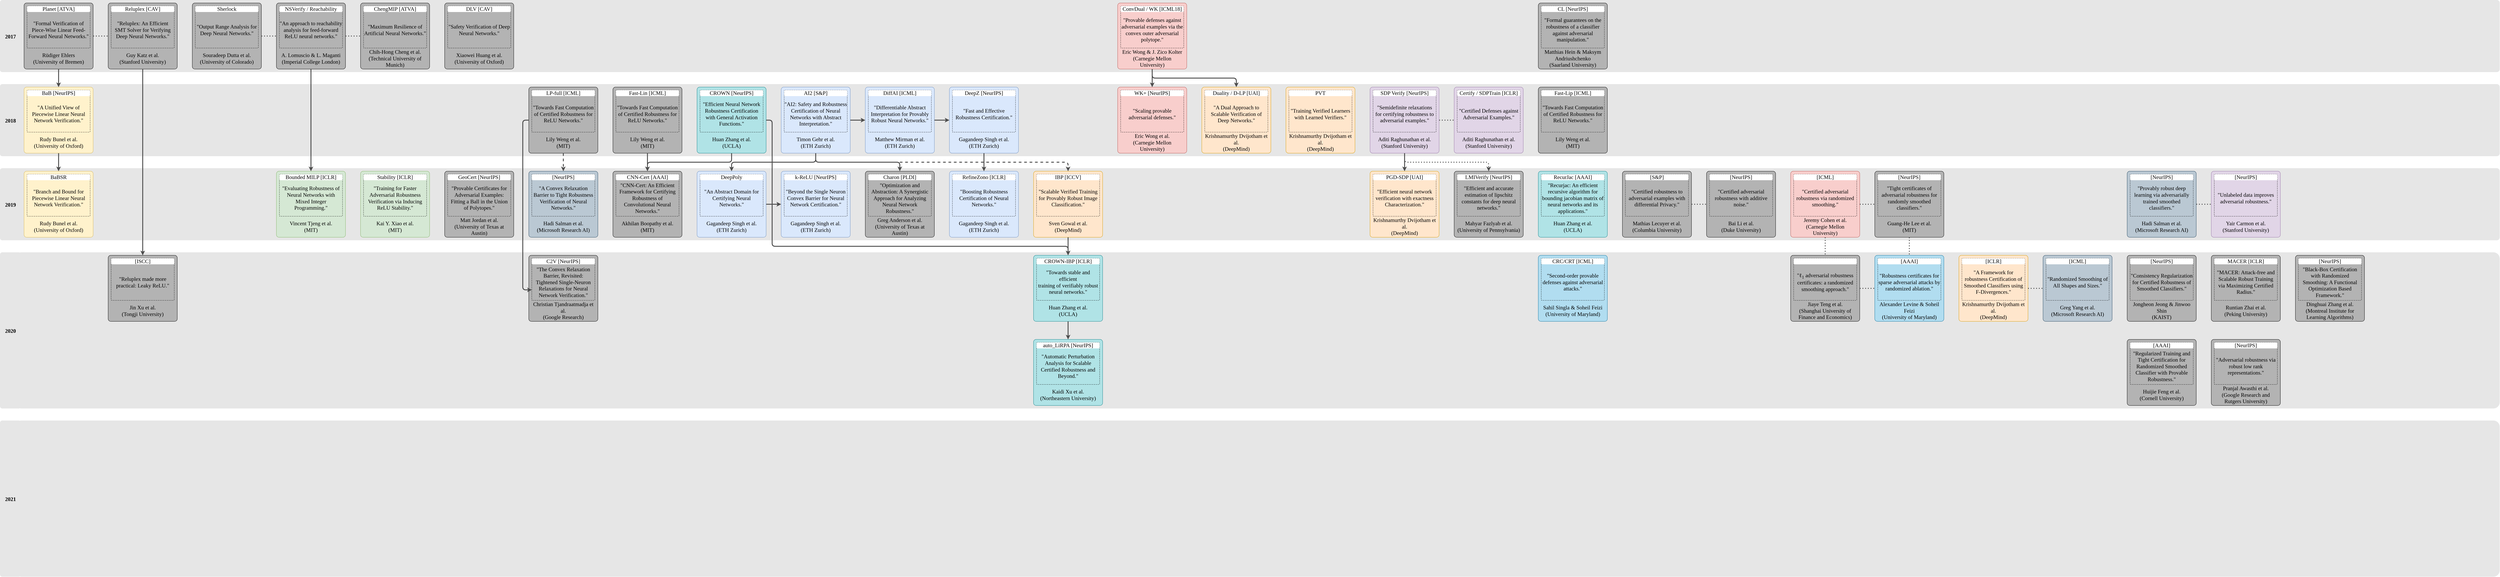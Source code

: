 <mxfile version="15.3.0" type="github">
  <diagram id="7SA63HAvx1jWozJMohPs" name="Page-1">
    <mxGraphModel dx="1422" dy="780" grid="1" gridSize="10" guides="1" tooltips="1" connect="1" arrows="1" fold="1" page="1" pageScale="1" pageWidth="12000" pageHeight="3000" math="0" shadow="0">
      <root>
        <mxCell id="0" />
        <mxCell id="1" parent="0" />
        <mxCell id="kZ6u3BH4I5gmzjGOUQQB-4" value="" style="edgeStyle=orthogonalEdgeStyle;orthogonalLoop=1;jettySize=auto;html=1;sketch=0;" parent="1" edge="1">
          <mxGeometry relative="1" as="geometry">
            <mxPoint x="520" y="250" as="targetPoint" />
          </mxGeometry>
        </mxCell>
        <mxCell id="kZ6u3BH4I5gmzjGOUQQB-6" value="" style="edgeStyle=orthogonalEdgeStyle;rounded=0;sketch=0;orthogonalLoop=1;jettySize=auto;html=1;" parent="1" edge="1">
          <mxGeometry relative="1" as="geometry">
            <mxPoint x="520" y="310" as="sourcePoint" />
          </mxGeometry>
        </mxCell>
        <mxCell id="kZ6u3BH4I5gmzjGOUQQB-7" value="" style="rounded=1;whiteSpace=wrap;html=1;fillColor=#E6E6E6;strokeColor=none;arcSize=4;" parent="1" vertex="1">
          <mxGeometry x="90" y="40" width="8270" height="240" as="geometry" />
        </mxCell>
        <mxCell id="kZ6u3BH4I5gmzjGOUQQB-9" value="" style="rounded=1;whiteSpace=wrap;html=1;fillColor=#B3B3B3;arcSize=4;" parent="1" vertex="1">
          <mxGeometry x="120" y="50" width="230" height="220" as="geometry" />
        </mxCell>
        <mxCell id="kZ6u3BH4I5gmzjGOUQQB-1" value="&lt;font face=&quot;Times New Roman&quot;&gt;&lt;b&gt;&lt;font style=&quot;font-size: 24px&quot;&gt;&lt;font style=&quot;font-size: 18px&quot;&gt;2017&lt;/font&gt;&lt;/font&gt;&lt;/b&gt;&lt;/font&gt;" style="whiteSpace=wrap;html=1;rounded=1;fillColor=#E6E6E6;strokeColor=none;arcSize=11;" parent="1" vertex="1">
          <mxGeometry x="40" y="40" width="70" height="240" as="geometry" />
        </mxCell>
        <mxCell id="8ZuE6UymOt83okC72A94-3" value="" style="rounded=1;whiteSpace=wrap;html=1;fillColor=none;dashed=1;arcSize=2;" parent="1" vertex="1">
          <mxGeometry x="130" y="60" width="210" height="140" as="geometry" />
        </mxCell>
        <mxCell id="kZ6u3BH4I5gmzjGOUQQB-10" value="&lt;div&gt;&lt;font style=&quot;font-size: 18px&quot; face=&quot;Times New Roman&quot;&gt;Planet [ATVA]&lt;br&gt;&lt;/font&gt;&lt;/div&gt;" style="rounded=1;whiteSpace=wrap;html=1;fillColor=#FFFFFF;strokeColor=none;" parent="1" vertex="1">
          <mxGeometry x="130" y="60" width="210" height="20" as="geometry" />
        </mxCell>
        <mxCell id="kZ6u3BH4I5gmzjGOUQQB-11" value="&lt;div&gt;&lt;font style=&quot;font-size: 18px&quot; face=&quot;Times New Roman&quot;&gt;&quot;Formal Verification of Piece-Wise Linear Feed-Forward Neural Networks.&quot;&lt;/font&gt;&lt;br&gt;&lt;/div&gt;" style="rounded=1;whiteSpace=wrap;html=1;fillColor=none;strokeColor=none;" parent="1" vertex="1">
          <mxGeometry x="130" y="90" width="210" height="100" as="geometry" />
        </mxCell>
        <mxCell id="8ZuE6UymOt83okC72A94-2" value="&lt;div&gt;&lt;font style=&quot;font-size: 18px&quot; face=&quot;Times New Roman&quot;&gt;Rüdiger Ehlers&lt;/font&gt;&lt;/div&gt;&lt;div&gt;&lt;font style=&quot;font-size: 18px&quot; face=&quot;Times New Roman&quot;&gt;(University of Bremen)&lt;br&gt;&lt;/font&gt;&lt;/div&gt;" style="rounded=1;whiteSpace=wrap;html=1;fillColor=none;strokeColor=none;" parent="1" vertex="1">
          <mxGeometry x="130" y="210" width="210" height="50" as="geometry" />
        </mxCell>
        <mxCell id="8ZuE6UymOt83okC72A94-14" value="" style="rounded=1;whiteSpace=wrap;html=1;fillColor=#E6E6E6;strokeColor=none;arcSize=4;" parent="1" vertex="1">
          <mxGeometry x="60" y="320" width="8300" height="240" as="geometry" />
        </mxCell>
        <mxCell id="8ZuE6UymOt83okC72A94-15" value="&lt;font face=&quot;Times New Roman&quot;&gt;&lt;b&gt;&lt;font style=&quot;font-size: 24px&quot;&gt;&lt;font style=&quot;font-size: 18px&quot;&gt;2018&lt;/font&gt;&lt;/font&gt;&lt;/b&gt;&lt;/font&gt;" style="whiteSpace=wrap;html=1;rounded=1;fillColor=#E6E6E6;strokeColor=none;arcSize=11;" parent="1" vertex="1">
          <mxGeometry x="40" y="320" width="70" height="240" as="geometry" />
        </mxCell>
        <mxCell id="8ZuE6UymOt83okC72A94-16" value="" style="rounded=1;whiteSpace=wrap;html=1;fillColor=#E6E6E6;strokeColor=none;arcSize=4;" parent="1" vertex="1">
          <mxGeometry x="90" y="600" width="8270" height="240" as="geometry" />
        </mxCell>
        <mxCell id="8ZuE6UymOt83okC72A94-17" value="&lt;font face=&quot;Times New Roman&quot;&gt;&lt;b&gt;&lt;font style=&quot;font-size: 24px&quot;&gt;&lt;font style=&quot;font-size: 18px&quot;&gt;2019&lt;/font&gt;&lt;/font&gt;&lt;/b&gt;&lt;/font&gt;" style="whiteSpace=wrap;html=1;rounded=1;fillColor=#E6E6E6;strokeColor=none;arcSize=11;" parent="1" vertex="1">
          <mxGeometry x="40" y="600" width="70" height="240" as="geometry" />
        </mxCell>
        <mxCell id="8ZuE6UymOt83okC72A94-18" value="" style="rounded=1;whiteSpace=wrap;html=1;fillColor=#E6E6E6;strokeColor=none;arcSize=4;" parent="1" vertex="1">
          <mxGeometry x="90" y="880" width="8270" height="520" as="geometry" />
        </mxCell>
        <mxCell id="8ZuE6UymOt83okC72A94-22" value="" style="rounded=1;whiteSpace=wrap;html=1;fillColor=#fff2cc;arcSize=4;strokeColor=#d6b656;" parent="1" vertex="1">
          <mxGeometry x="120" y="330" width="230" height="220" as="geometry" />
        </mxCell>
        <mxCell id="8ZuE6UymOt83okC72A94-23" value="" style="rounded=1;whiteSpace=wrap;html=1;fillColor=none;dashed=1;arcSize=2;" parent="1" vertex="1">
          <mxGeometry x="130" y="340" width="210" height="140" as="geometry" />
        </mxCell>
        <mxCell id="8ZuE6UymOt83okC72A94-24" value="&lt;div&gt;&lt;font style=&quot;font-size: 18px&quot; face=&quot;Times New Roman&quot;&gt;BaB [NeurIPS]&lt;br&gt;&lt;/font&gt;&lt;/div&gt;" style="rounded=1;whiteSpace=wrap;html=1;fillColor=#FFFFFF;strokeColor=none;" parent="1" vertex="1">
          <mxGeometry x="130" y="340" width="210" height="20" as="geometry" />
        </mxCell>
        <mxCell id="8ZuE6UymOt83okC72A94-25" value="&lt;div&gt;&lt;font style=&quot;font-size: 18px&quot; face=&quot;Times New Roman&quot;&gt;&quot;A Unified View of Piecewise Linear Neural Network Verification.&quot;&lt;/font&gt;&lt;br&gt;&lt;/div&gt;" style="rounded=1;whiteSpace=wrap;html=1;fillColor=none;strokeColor=none;" parent="1" vertex="1">
          <mxGeometry x="130" y="370" width="210" height="100" as="geometry" />
        </mxCell>
        <mxCell id="8ZuE6UymOt83okC72A94-26" value="&lt;div&gt;&lt;font style=&quot;font-size: 18px&quot; face=&quot;Times New Roman&quot;&gt;Rudy Bunel et al.&lt;/font&gt;&lt;/div&gt;&lt;div&gt;&lt;font style=&quot;font-size: 18px&quot; face=&quot;Times New Roman&quot;&gt;(University of Oxford)&lt;br&gt;&lt;/font&gt;&lt;/div&gt;" style="rounded=1;whiteSpace=wrap;html=1;fillColor=none;strokeColor=none;" parent="1" vertex="1">
          <mxGeometry x="130" y="490" width="210" height="50" as="geometry" />
        </mxCell>
        <mxCell id="8ZuE6UymOt83okC72A94-27" value="" style="rounded=1;whiteSpace=wrap;html=1;fillColor=#fff2cc;arcSize=4;strokeColor=#d6b656;" parent="1" vertex="1">
          <mxGeometry x="120" y="610" width="230" height="220" as="geometry" />
        </mxCell>
        <mxCell id="8ZuE6UymOt83okC72A94-28" value="" style="rounded=1;whiteSpace=wrap;html=1;fillColor=none;dashed=1;arcSize=2;" parent="1" vertex="1">
          <mxGeometry x="130" y="620" width="210" height="140" as="geometry" />
        </mxCell>
        <mxCell id="8ZuE6UymOt83okC72A94-29" value="&lt;div&gt;&lt;font style=&quot;font-size: 18px&quot; face=&quot;Times New Roman&quot;&gt;BaBSR&lt;br&gt;&lt;/font&gt;&lt;/div&gt;" style="rounded=1;whiteSpace=wrap;html=1;fillColor=#FFFFFF;strokeColor=none;" parent="1" vertex="1">
          <mxGeometry x="130" y="620" width="210" height="20" as="geometry" />
        </mxCell>
        <mxCell id="8ZuE6UymOt83okC72A94-30" value="&lt;div&gt;&lt;font style=&quot;font-size: 18px&quot; face=&quot;Times New Roman&quot;&gt;&quot;Branch and Bound for Piecewise Linear Neural Network Verification.&quot;&lt;/font&gt;&lt;br&gt;&lt;/div&gt;" style="rounded=1;whiteSpace=wrap;html=1;fillColor=none;strokeColor=none;" parent="1" vertex="1">
          <mxGeometry x="130" y="650" width="210" height="100" as="geometry" />
        </mxCell>
        <mxCell id="8ZuE6UymOt83okC72A94-31" value="&lt;div&gt;&lt;font style=&quot;font-size: 18px&quot; face=&quot;Times New Roman&quot;&gt;Rudy Bunel et al.&lt;/font&gt;&lt;/div&gt;&lt;div&gt;&lt;font style=&quot;font-size: 18px&quot; face=&quot;Times New Roman&quot;&gt;(University of Oxford)&lt;br&gt;&lt;/font&gt;&lt;/div&gt;" style="rounded=1;whiteSpace=wrap;html=1;fillColor=none;strokeColor=none;" parent="1" vertex="1">
          <mxGeometry x="130" y="770" width="210" height="50" as="geometry" />
        </mxCell>
        <mxCell id="8ZuE6UymOt83okC72A94-32" style="edgeStyle=orthogonalEdgeStyle;rounded=1;orthogonalLoop=1;jettySize=auto;html=1;exitX=0.5;exitY=1;exitDx=0;exitDy=0;entryX=0.5;entryY=0;entryDx=0;entryDy=0;strokeColor=#4D4D4D;strokeWidth=3;" parent="1" source="kZ6u3BH4I5gmzjGOUQQB-9" target="8ZuE6UymOt83okC72A94-22" edge="1">
          <mxGeometry relative="1" as="geometry" />
        </mxCell>
        <mxCell id="8ZuE6UymOt83okC72A94-33" style="edgeStyle=orthogonalEdgeStyle;rounded=1;orthogonalLoop=1;jettySize=auto;html=1;exitX=0.5;exitY=1;exitDx=0;exitDy=0;entryX=0.5;entryY=0;entryDx=0;entryDy=0;strokeColor=#4D4D4D;strokeWidth=3;" parent="1" source="8ZuE6UymOt83okC72A94-22" target="8ZuE6UymOt83okC72A94-27" edge="1">
          <mxGeometry relative="1" as="geometry">
            <mxPoint x="245" y="280" as="sourcePoint" />
            <mxPoint x="245" y="340" as="targetPoint" />
          </mxGeometry>
        </mxCell>
        <mxCell id="8ZuE6UymOt83okC72A94-34" value="" style="rounded=1;whiteSpace=wrap;html=1;fillColor=#B3B3B3;arcSize=4;" parent="1" vertex="1">
          <mxGeometry x="400" y="50" width="230" height="220" as="geometry" />
        </mxCell>
        <mxCell id="8ZuE6UymOt83okC72A94-35" value="" style="rounded=1;whiteSpace=wrap;html=1;fillColor=none;dashed=1;arcSize=2;" parent="1" vertex="1">
          <mxGeometry x="410" y="60" width="210" height="140" as="geometry" />
        </mxCell>
        <mxCell id="8ZuE6UymOt83okC72A94-36" value="&lt;div&gt;&lt;font style=&quot;font-size: 18px&quot; face=&quot;Times New Roman&quot;&gt;&lt;font style=&quot;font-size: 18px&quot; face=&quot;Times New Roman&quot;&gt;Reluplex&lt;/font&gt; [CAV]&lt;br&gt;&lt;/font&gt;&lt;/div&gt;" style="rounded=1;whiteSpace=wrap;html=1;fillColor=#FFFFFF;strokeColor=none;" parent="1" vertex="1">
          <mxGeometry x="410" y="60" width="210" height="20" as="geometry" />
        </mxCell>
        <mxCell id="8ZuE6UymOt83okC72A94-37" value="&lt;div&gt;&lt;font style=&quot;font-size: 18px&quot; face=&quot;Times New Roman&quot;&gt;&quot;Reluplex: An Efficient SMT Solver for Verifying Deep Neural Networks.&quot;&lt;/font&gt;&lt;br&gt;&lt;/div&gt;" style="rounded=1;whiteSpace=wrap;html=1;fillColor=none;strokeColor=none;" parent="1" vertex="1">
          <mxGeometry x="410" y="90" width="210" height="100" as="geometry" />
        </mxCell>
        <mxCell id="8ZuE6UymOt83okC72A94-38" value="&lt;div&gt;&lt;font style=&quot;font-size: 18px&quot; face=&quot;Times New Roman&quot;&gt;Guy Katz et al.&lt;br&gt;(Stanford University)&lt;br&gt;&lt;/font&gt;&lt;/div&gt;" style="rounded=1;whiteSpace=wrap;html=1;fillColor=none;strokeColor=none;" parent="1" vertex="1">
          <mxGeometry x="410" y="210" width="210" height="50" as="geometry" />
        </mxCell>
        <mxCell id="8ZuE6UymOt83okC72A94-39" value="" style="rounded=1;whiteSpace=wrap;html=1;fillColor=#B3B3B3;arcSize=4;" parent="1" vertex="1">
          <mxGeometry x="680" y="50" width="230" height="220" as="geometry" />
        </mxCell>
        <mxCell id="8ZuE6UymOt83okC72A94-40" value="" style="rounded=1;whiteSpace=wrap;html=1;fillColor=none;dashed=1;arcSize=2;" parent="1" vertex="1">
          <mxGeometry x="690" y="60" width="210" height="140" as="geometry" />
        </mxCell>
        <mxCell id="8ZuE6UymOt83okC72A94-41" value="&lt;div&gt;&lt;font style=&quot;font-size: 18px&quot; face=&quot;Times New Roman&quot;&gt;Sherlock&lt;br&gt;&lt;/font&gt;&lt;/div&gt;" style="rounded=1;whiteSpace=wrap;html=1;fillColor=#FFFFFF;strokeColor=none;" parent="1" vertex="1">
          <mxGeometry x="690" y="60" width="210" height="20" as="geometry" />
        </mxCell>
        <mxCell id="8ZuE6UymOt83okC72A94-42" value="&lt;div&gt;&lt;font style=&quot;font-size: 18px&quot; face=&quot;Times New Roman&quot;&gt;&quot;Output Range Analysis for Deep Neural Networks.&quot;&lt;/font&gt;&lt;br&gt;&lt;/div&gt;" style="rounded=1;whiteSpace=wrap;html=1;fillColor=none;strokeColor=none;" parent="1" vertex="1">
          <mxGeometry x="690" y="90" width="210" height="100" as="geometry" />
        </mxCell>
        <mxCell id="8ZuE6UymOt83okC72A94-43" value="&lt;div&gt;&lt;font style=&quot;font-size: 18px&quot; face=&quot;Times New Roman&quot;&gt;Souradeep Dutta et al.&lt;/font&gt;&lt;/div&gt;&lt;div&gt;&lt;font style=&quot;font-size: 18px&quot; face=&quot;Times New Roman&quot;&gt;(University of Colorado)&lt;br&gt;&lt;/font&gt;&lt;/div&gt;" style="rounded=1;whiteSpace=wrap;html=1;fillColor=none;strokeColor=none;" parent="1" vertex="1">
          <mxGeometry x="690" y="210" width="210" height="50" as="geometry" />
        </mxCell>
        <mxCell id="8ZuE6UymOt83okC72A94-44" value="" style="rounded=1;whiteSpace=wrap;html=1;fillColor=#B3B3B3;arcSize=4;" parent="1" vertex="1">
          <mxGeometry x="960" y="50" width="230" height="220" as="geometry" />
        </mxCell>
        <mxCell id="8ZuE6UymOt83okC72A94-45" value="" style="rounded=1;whiteSpace=wrap;html=1;fillColor=none;dashed=1;arcSize=2;" parent="1" vertex="1">
          <mxGeometry x="970" y="60" width="210" height="140" as="geometry" />
        </mxCell>
        <mxCell id="8ZuE6UymOt83okC72A94-46" value="&lt;div&gt;&lt;font style=&quot;font-size: 18px&quot; face=&quot;Times New Roman&quot;&gt;NSVerify / Reachability&lt;br&gt;&lt;/font&gt;&lt;/div&gt;" style="rounded=1;whiteSpace=wrap;html=1;fillColor=#FFFFFF;strokeColor=none;" parent="1" vertex="1">
          <mxGeometry x="970" y="60" width="210" height="20" as="geometry" />
        </mxCell>
        <mxCell id="8ZuE6UymOt83okC72A94-47" value="&lt;div&gt;&lt;font style=&quot;font-size: 18px&quot; face=&quot;Times New Roman&quot;&gt;&quot;An approach to reachability analysis for feed-forward ReLU neural networks.&quot;&lt;/font&gt;&lt;br&gt;&lt;/div&gt;" style="rounded=1;whiteSpace=wrap;html=1;fillColor=none;strokeColor=none;" parent="1" vertex="1">
          <mxGeometry x="970" y="90" width="210" height="100" as="geometry" />
        </mxCell>
        <mxCell id="8ZuE6UymOt83okC72A94-48" value="&lt;div&gt;&lt;font style=&quot;font-size: 18px&quot; face=&quot;Times New Roman&quot;&gt;A. Lomuscio &amp;amp; L. Maganti&lt;/font&gt;&lt;/div&gt;&lt;div&gt;&lt;font style=&quot;font-size: 18px&quot; face=&quot;Times New Roman&quot;&gt;(Imperial College London)&lt;br&gt;&lt;/font&gt;&lt;/div&gt;" style="rounded=1;whiteSpace=wrap;html=1;fillColor=none;strokeColor=none;" parent="1" vertex="1">
          <mxGeometry x="970" y="210" width="210" height="50" as="geometry" />
        </mxCell>
        <mxCell id="8ZuE6UymOt83okC72A94-49" value="" style="rounded=1;whiteSpace=wrap;html=1;fillColor=#B3B3B3;arcSize=4;" parent="1" vertex="1">
          <mxGeometry x="1240" y="50" width="230" height="220" as="geometry" />
        </mxCell>
        <mxCell id="8ZuE6UymOt83okC72A94-50" value="" style="rounded=1;whiteSpace=wrap;html=1;fillColor=none;dashed=1;arcSize=2;" parent="1" vertex="1">
          <mxGeometry x="1250" y="60" width="210" height="140" as="geometry" />
        </mxCell>
        <mxCell id="8ZuE6UymOt83okC72A94-51" value="&lt;div&gt;&lt;font style=&quot;font-size: 18px&quot; face=&quot;Times New Roman&quot;&gt;ChengMIP [ATVA]&lt;br&gt;&lt;/font&gt;&lt;/div&gt;" style="rounded=1;whiteSpace=wrap;html=1;fillColor=#FFFFFF;strokeColor=none;" parent="1" vertex="1">
          <mxGeometry x="1250" y="60" width="210" height="20" as="geometry" />
        </mxCell>
        <mxCell id="8ZuE6UymOt83okC72A94-52" value="&lt;div&gt;&lt;font style=&quot;font-size: 18px&quot; face=&quot;Times New Roman&quot;&gt;&quot;Maximum Resilience of Artificial Neural Networks.&quot;&lt;/font&gt;&lt;br&gt;&lt;/div&gt;" style="rounded=1;whiteSpace=wrap;html=1;fillColor=none;strokeColor=none;" parent="1" vertex="1">
          <mxGeometry x="1250" y="90" width="210" height="100" as="geometry" />
        </mxCell>
        <mxCell id="8ZuE6UymOt83okC72A94-53" value="&lt;div&gt;&lt;font style=&quot;font-size: 18px&quot; face=&quot;Times New Roman&quot;&gt;Chih-Hong Cheng et al.&lt;/font&gt;&lt;/div&gt;&lt;div&gt;&lt;font style=&quot;font-size: 18px&quot; face=&quot;Times New Roman&quot;&gt;(Technical University of Munich)&lt;br&gt;&lt;/font&gt;&lt;/div&gt;" style="rounded=1;whiteSpace=wrap;html=1;fillColor=none;strokeColor=none;" parent="1" vertex="1">
          <mxGeometry x="1250" y="210" width="210" height="50" as="geometry" />
        </mxCell>
        <mxCell id="8ZuE6UymOt83okC72A94-59" value="" style="rounded=1;whiteSpace=wrap;html=1;fillColor=#d5e8d4;arcSize=4;strokeColor=#82b366;" parent="1" vertex="1">
          <mxGeometry x="960" y="610" width="230" height="220" as="geometry" />
        </mxCell>
        <mxCell id="8ZuE6UymOt83okC72A94-60" value="" style="rounded=1;whiteSpace=wrap;html=1;fillColor=none;dashed=1;arcSize=2;" parent="1" vertex="1">
          <mxGeometry x="970" y="620" width="210" height="140" as="geometry" />
        </mxCell>
        <mxCell id="8ZuE6UymOt83okC72A94-61" value="&lt;div&gt;&lt;font style=&quot;font-size: 18px&quot; face=&quot;Times New Roman&quot;&gt;Bounded MILP [ICLR]&lt;br&gt;&lt;/font&gt;&lt;/div&gt;" style="rounded=1;whiteSpace=wrap;html=1;fillColor=#FFFFFF;strokeColor=none;" parent="1" vertex="1">
          <mxGeometry x="970" y="620" width="210" height="20" as="geometry" />
        </mxCell>
        <mxCell id="8ZuE6UymOt83okC72A94-62" value="&lt;div&gt;&lt;font style=&quot;font-size: 18px&quot; face=&quot;Times New Roman&quot;&gt;&quot;Evaluating Robustness of Neural Networks with Mixed Integer Programming.&quot;&lt;/font&gt;&lt;br&gt;&lt;/div&gt;" style="rounded=1;whiteSpace=wrap;html=1;fillColor=none;strokeColor=none;" parent="1" vertex="1">
          <mxGeometry x="970" y="650" width="210" height="100" as="geometry" />
        </mxCell>
        <mxCell id="8ZuE6UymOt83okC72A94-63" value="&lt;div&gt;&lt;font style=&quot;font-size: 18px&quot; face=&quot;Times New Roman&quot;&gt;Vincent Tjeng et al.&lt;/font&gt;&lt;/div&gt;&lt;div&gt;&lt;font style=&quot;font-size: 18px&quot; face=&quot;Times New Roman&quot;&gt;(MIT)&lt;br&gt;&lt;/font&gt;&lt;/div&gt;" style="rounded=1;whiteSpace=wrap;html=1;fillColor=none;strokeColor=none;" parent="1" vertex="1">
          <mxGeometry x="970" y="770" width="210" height="50" as="geometry" />
        </mxCell>
        <mxCell id="8ZuE6UymOt83okC72A94-64" style="edgeStyle=orthogonalEdgeStyle;rounded=1;orthogonalLoop=1;jettySize=auto;html=1;strokeColor=#4D4D4D;strokeWidth=3;exitX=0.5;exitY=1;exitDx=0;exitDy=0;entryX=0.5;entryY=0;entryDx=0;entryDy=0;" parent="1" source="8ZuE6UymOt83okC72A94-44" target="8ZuE6UymOt83okC72A94-59" edge="1">
          <mxGeometry relative="1" as="geometry">
            <mxPoint x="1006" y="290" as="sourcePoint" />
            <mxPoint x="245" y="340" as="targetPoint" />
          </mxGeometry>
        </mxCell>
        <mxCell id="8ZuE6UymOt83okC72A94-65" style="edgeStyle=orthogonalEdgeStyle;rounded=1;orthogonalLoop=1;jettySize=auto;html=1;exitX=1;exitY=0.5;exitDx=0;exitDy=0;entryX=0;entryY=0.5;entryDx=0;entryDy=0;strokeColor=#4D4D4D;strokeWidth=3;endArrow=none;endFill=0;dashed=1;dashPattern=1 2;" parent="1" source="8ZuE6UymOt83okC72A94-39" target="8ZuE6UymOt83okC72A94-44" edge="1">
          <mxGeometry relative="1" as="geometry">
            <mxPoint x="245" y="280" as="sourcePoint" />
            <mxPoint x="245" y="340" as="targetPoint" />
          </mxGeometry>
        </mxCell>
        <mxCell id="8ZuE6UymOt83okC72A94-66" style="edgeStyle=orthogonalEdgeStyle;rounded=1;orthogonalLoop=1;jettySize=auto;html=1;exitX=1;exitY=0.5;exitDx=0;exitDy=0;entryX=0;entryY=0.5;entryDx=0;entryDy=0;strokeColor=#4D4D4D;strokeWidth=3;endArrow=none;endFill=0;dashed=1;dashPattern=1 2;" parent="1" source="8ZuE6UymOt83okC72A94-44" target="8ZuE6UymOt83okC72A94-49" edge="1">
          <mxGeometry relative="1" as="geometry">
            <mxPoint x="920" y="170" as="sourcePoint" />
            <mxPoint x="970" y="170" as="targetPoint" />
          </mxGeometry>
        </mxCell>
        <mxCell id="8ZuE6UymOt83okC72A94-67" style="edgeStyle=orthogonalEdgeStyle;rounded=1;orthogonalLoop=1;jettySize=auto;html=1;exitX=1;exitY=0.5;exitDx=0;exitDy=0;strokeColor=#4D4D4D;strokeWidth=3;endArrow=none;endFill=0;dashed=1;dashPattern=1 2;entryX=0;entryY=0.5;entryDx=0;entryDy=0;" parent="1" source="kZ6u3BH4I5gmzjGOUQQB-9" target="8ZuE6UymOt83okC72A94-34" edge="1">
          <mxGeometry relative="1" as="geometry">
            <mxPoint x="930" y="180" as="sourcePoint" />
            <mxPoint x="590" y="290" as="targetPoint" />
          </mxGeometry>
        </mxCell>
        <mxCell id="8ZuE6UymOt83okC72A94-68" value="" style="rounded=1;whiteSpace=wrap;html=1;fillColor=#B3B3B3;arcSize=4;" parent="1" vertex="1">
          <mxGeometry x="1520" y="50" width="230" height="220" as="geometry" />
        </mxCell>
        <mxCell id="8ZuE6UymOt83okC72A94-69" value="" style="rounded=1;whiteSpace=wrap;html=1;fillColor=none;dashed=1;arcSize=2;" parent="1" vertex="1">
          <mxGeometry x="1530" y="60" width="210" height="140" as="geometry" />
        </mxCell>
        <mxCell id="8ZuE6UymOt83okC72A94-70" value="&lt;div&gt;&lt;font style=&quot;font-size: 18px&quot; face=&quot;Times New Roman&quot;&gt;DLV [CAV]&lt;br&gt;&lt;/font&gt;&lt;/div&gt;" style="rounded=1;whiteSpace=wrap;html=1;fillColor=#FFFFFF;strokeColor=none;" parent="1" vertex="1">
          <mxGeometry x="1530" y="60" width="210" height="20" as="geometry" />
        </mxCell>
        <mxCell id="8ZuE6UymOt83okC72A94-71" value="&lt;div&gt;&lt;font style=&quot;font-size: 18px&quot; face=&quot;Times New Roman&quot;&gt;&quot;Safety Verification of Deep Neural Networks.&quot;&lt;/font&gt;&lt;br&gt;&lt;/div&gt;" style="rounded=1;whiteSpace=wrap;html=1;fillColor=none;strokeColor=none;" parent="1" vertex="1">
          <mxGeometry x="1530" y="90" width="210" height="100" as="geometry" />
        </mxCell>
        <mxCell id="8ZuE6UymOt83okC72A94-72" value="&lt;div&gt;&lt;font style=&quot;font-size: 18px&quot; face=&quot;Times New Roman&quot;&gt;Xiaowei Huang et al.&lt;/font&gt;&lt;/div&gt;&lt;div&gt;&lt;font style=&quot;font-size: 18px&quot; face=&quot;Times New Roman&quot;&gt;(University of Oxford)&lt;br&gt;&lt;/font&gt;&lt;/div&gt;" style="rounded=1;whiteSpace=wrap;html=1;fillColor=none;strokeColor=none;" parent="1" vertex="1">
          <mxGeometry x="1530" y="210" width="210" height="50" as="geometry" />
        </mxCell>
        <mxCell id="8ZuE6UymOt83okC72A94-73" value="" style="rounded=1;whiteSpace=wrap;html=1;fillColor=#B3B3B3;arcSize=4;" parent="1" vertex="1">
          <mxGeometry x="1520" y="610" width="230" height="220" as="geometry" />
        </mxCell>
        <mxCell id="8ZuE6UymOt83okC72A94-74" value="" style="rounded=1;whiteSpace=wrap;html=1;fillColor=none;dashed=1;arcSize=2;" parent="1" vertex="1">
          <mxGeometry x="1530" y="620" width="210" height="140" as="geometry" />
        </mxCell>
        <mxCell id="8ZuE6UymOt83okC72A94-75" value="&lt;div&gt;&lt;font style=&quot;font-size: 18px&quot; face=&quot;Times New Roman&quot;&gt;GeoCert [&lt;/font&gt;&lt;font style=&quot;font-size: 18px&quot; face=&quot;Times New Roman&quot;&gt;&lt;font style=&quot;font-size: 18px&quot; face=&quot;Times New Roman&quot;&gt;NeurIPS&lt;/font&gt;]&lt;br&gt;&lt;/font&gt;&lt;/div&gt;" style="rounded=1;whiteSpace=wrap;html=1;fillColor=#FFFFFF;strokeColor=none;" parent="1" vertex="1">
          <mxGeometry x="1530" y="620" width="210" height="20" as="geometry" />
        </mxCell>
        <mxCell id="8ZuE6UymOt83okC72A94-76" value="&lt;div&gt;&lt;font style=&quot;font-size: 18px&quot; face=&quot;Times New Roman&quot;&gt;&quot;Provable Certificates for Adversarial Examples: Fitting a Ball in the Union of Polytopes.&quot;&lt;/font&gt;&lt;br&gt;&lt;/div&gt;" style="rounded=1;whiteSpace=wrap;html=1;fillColor=none;strokeColor=none;" parent="1" vertex="1">
          <mxGeometry x="1530" y="650" width="210" height="100" as="geometry" />
        </mxCell>
        <mxCell id="8ZuE6UymOt83okC72A94-77" value="&lt;div&gt;&lt;font style=&quot;font-size: 18px&quot; face=&quot;Times New Roman&quot;&gt;Matt Jordan et al.&lt;/font&gt;&lt;/div&gt;&lt;div&gt;&lt;font style=&quot;font-size: 18px&quot; face=&quot;Times New Roman&quot;&gt;(University of Texas at Austin)&lt;br&gt;&lt;/font&gt;&lt;/div&gt;" style="rounded=1;whiteSpace=wrap;html=1;fillColor=none;strokeColor=none;" parent="1" vertex="1">
          <mxGeometry x="1530" y="770" width="210" height="50" as="geometry" />
        </mxCell>
        <mxCell id="8ZuE6UymOt83okC72A94-78" value="" style="rounded=1;whiteSpace=wrap;html=1;fillColor=#B3B3B3;arcSize=4;" parent="1" vertex="1">
          <mxGeometry x="1800" y="330" width="230" height="220" as="geometry" />
        </mxCell>
        <mxCell id="8ZuE6UymOt83okC72A94-79" value="" style="rounded=1;whiteSpace=wrap;html=1;fillColor=none;dashed=1;arcSize=2;" parent="1" vertex="1">
          <mxGeometry x="1810" y="340" width="210" height="140" as="geometry" />
        </mxCell>
        <mxCell id="8ZuE6UymOt83okC72A94-80" value="&lt;div&gt;&lt;font style=&quot;font-size: 18px&quot; face=&quot;Times New Roman&quot;&gt;LP-full [ICML]&lt;br&gt;&lt;/font&gt;&lt;/div&gt;" style="rounded=1;whiteSpace=wrap;html=1;fillColor=#FFFFFF;strokeColor=none;" parent="1" vertex="1">
          <mxGeometry x="1810" y="340" width="210" height="20" as="geometry" />
        </mxCell>
        <mxCell id="8ZuE6UymOt83okC72A94-81" value="&lt;div&gt;&lt;font style=&quot;font-size: 18px&quot; face=&quot;Times New Roman&quot;&gt;&quot;Towards Fast Computation of Certified Robustness for ReLU Networks.&quot;&lt;/font&gt;&lt;br&gt;&lt;/div&gt;" style="rounded=1;whiteSpace=wrap;html=1;fillColor=none;strokeColor=none;" parent="1" vertex="1">
          <mxGeometry x="1810" y="370" width="210" height="100" as="geometry" />
        </mxCell>
        <mxCell id="8ZuE6UymOt83okC72A94-82" value="&lt;div&gt;&lt;font style=&quot;font-size: 18px&quot; face=&quot;Times New Roman&quot;&gt;Lily Weng et al.&lt;/font&gt;&lt;/div&gt;&lt;div&gt;&lt;font style=&quot;font-size: 18px&quot; face=&quot;Times New Roman&quot;&gt;(MIT)&lt;br&gt;&lt;/font&gt;&lt;/div&gt;" style="rounded=1;whiteSpace=wrap;html=1;fillColor=none;strokeColor=none;" parent="1" vertex="1">
          <mxGeometry x="1810" y="490" width="210" height="50" as="geometry" />
        </mxCell>
        <mxCell id="8ZuE6UymOt83okC72A94-87" value="" style="rounded=1;whiteSpace=wrap;html=1;fillColor=#bac8d3;arcSize=4;strokeColor=#23445d;" parent="1" vertex="1">
          <mxGeometry x="1800" y="610" width="230" height="220" as="geometry" />
        </mxCell>
        <mxCell id="8ZuE6UymOt83okC72A94-88" value="" style="rounded=1;whiteSpace=wrap;html=1;fillColor=none;dashed=1;arcSize=2;" parent="1" vertex="1">
          <mxGeometry x="1810" y="620" width="210" height="140" as="geometry" />
        </mxCell>
        <mxCell id="8ZuE6UymOt83okC72A94-89" value="&lt;div&gt;&lt;font style=&quot;font-size: 18px&quot; face=&quot;Times New Roman&quot;&gt;[&lt;/font&gt;&lt;font style=&quot;font-size: 18px&quot; face=&quot;Times New Roman&quot;&gt;&lt;font style=&quot;font-size: 18px&quot; face=&quot;Times New Roman&quot;&gt;&lt;font style=&quot;font-size: 18px&quot; face=&quot;Times New Roman&quot;&gt;NeurIPS&lt;/font&gt;&lt;/font&gt;]&lt;br&gt;&lt;/font&gt;&lt;/div&gt;" style="rounded=1;whiteSpace=wrap;html=1;fillColor=#FFFFFF;strokeColor=none;" parent="1" vertex="1">
          <mxGeometry x="1810" y="620" width="210" height="20" as="geometry" />
        </mxCell>
        <mxCell id="8ZuE6UymOt83okC72A94-90" value="&lt;div&gt;&lt;font style=&quot;font-size: 18px&quot; face=&quot;Times New Roman&quot;&gt;&quot;A Convex Relaxation Barrier to Tight Robustness Verification of Neural Networks.&quot;&lt;/font&gt;&lt;br&gt;&lt;/div&gt;" style="rounded=1;whiteSpace=wrap;html=1;fillColor=none;strokeColor=none;" parent="1" vertex="1">
          <mxGeometry x="1810" y="650" width="210" height="100" as="geometry" />
        </mxCell>
        <mxCell id="8ZuE6UymOt83okC72A94-91" value="&lt;div&gt;&lt;font style=&quot;font-size: 18px&quot; face=&quot;Times New Roman&quot;&gt;Hadi Salman et al.&lt;/font&gt;&lt;/div&gt;&lt;div&gt;&lt;font style=&quot;font-size: 18px&quot; face=&quot;Times New Roman&quot;&gt;(Microsoft Research AI)&lt;br&gt;&lt;/font&gt;&lt;/div&gt;" style="rounded=1;whiteSpace=wrap;html=1;fillColor=none;strokeColor=none;" parent="1" vertex="1">
          <mxGeometry x="1810" y="770" width="210" height="50" as="geometry" />
        </mxCell>
        <mxCell id="8ZuE6UymOt83okC72A94-92" style="edgeStyle=orthogonalEdgeStyle;rounded=1;orthogonalLoop=1;jettySize=auto;html=1;strokeColor=#4D4D4D;strokeWidth=3;exitX=0.5;exitY=1;exitDx=0;exitDy=0;entryX=0.5;entryY=0;entryDx=0;entryDy=0;dashed=1;" parent="1" source="8ZuE6UymOt83okC72A94-78" target="8ZuE6UymOt83okC72A94-87" edge="1">
          <mxGeometry relative="1" as="geometry">
            <mxPoint x="930" y="580" as="sourcePoint" />
            <mxPoint x="245" y="620" as="targetPoint" />
          </mxGeometry>
        </mxCell>
        <mxCell id="8ZuE6UymOt83okC72A94-93" value="" style="rounded=1;whiteSpace=wrap;html=1;fillColor=#B3B3B3;arcSize=4;" parent="1" vertex="1">
          <mxGeometry x="1800" y="890" width="230" height="220" as="geometry" />
        </mxCell>
        <mxCell id="8ZuE6UymOt83okC72A94-94" value="" style="rounded=1;whiteSpace=wrap;html=1;fillColor=none;dashed=1;arcSize=2;" parent="1" vertex="1">
          <mxGeometry x="1810" y="900" width="210" height="140" as="geometry" />
        </mxCell>
        <mxCell id="8ZuE6UymOt83okC72A94-95" value="&lt;div&gt;&lt;font style=&quot;font-size: 18px&quot; face=&quot;Times New Roman&quot;&gt;C2V [&lt;/font&gt;&lt;font style=&quot;font-size: 18px&quot; face=&quot;Times New Roman&quot;&gt;&lt;font style=&quot;font-size: 18px&quot; face=&quot;Times New Roman&quot;&gt;&lt;font style=&quot;font-size: 18px&quot; face=&quot;Times New Roman&quot;&gt;&lt;font style=&quot;font-size: 18px&quot; face=&quot;Times New Roman&quot;&gt;NeurIPS&lt;/font&gt;&lt;/font&gt;&lt;/font&gt;]&lt;br&gt;&lt;/font&gt;&lt;/div&gt;" style="rounded=1;whiteSpace=wrap;html=1;fillColor=#FFFFFF;strokeColor=none;" parent="1" vertex="1">
          <mxGeometry x="1810" y="900" width="210" height="20" as="geometry" />
        </mxCell>
        <mxCell id="8ZuE6UymOt83okC72A94-96" value="&lt;div&gt;&lt;font style=&quot;font-size: 18px&quot; face=&quot;Times New Roman&quot;&gt;&quot;The Convex Relaxation Barrier, Revisited: Tightened Single-Neuron Relaxations for Neural Network Verification.&quot;&lt;/font&gt;&lt;br&gt;&lt;/div&gt;" style="rounded=1;whiteSpace=wrap;html=1;fillColor=none;strokeColor=none;" parent="1" vertex="1">
          <mxGeometry x="1810" y="930" width="210" height="100" as="geometry" />
        </mxCell>
        <mxCell id="8ZuE6UymOt83okC72A94-97" value="&lt;div&gt;&lt;font style=&quot;font-size: 18px&quot; face=&quot;Times New Roman&quot;&gt;Christian Tjandraatmadja et al.&lt;/font&gt;&lt;/div&gt;&lt;div&gt;&lt;font style=&quot;font-size: 18px&quot; face=&quot;Times New Roman&quot;&gt;(Google Research)&lt;br&gt;&lt;/font&gt;&lt;/div&gt;" style="rounded=1;whiteSpace=wrap;html=1;fillColor=none;strokeColor=none;" parent="1" vertex="1">
          <mxGeometry x="1810" y="1050" width="210" height="50" as="geometry" />
        </mxCell>
        <mxCell id="8ZuE6UymOt83okC72A94-98" style="edgeStyle=orthogonalEdgeStyle;rounded=1;orthogonalLoop=1;jettySize=auto;html=1;strokeColor=#4D4D4D;strokeWidth=3;exitX=0;exitY=0.5;exitDx=0;exitDy=0;entryX=0;entryY=0.75;entryDx=0;entryDy=0;" parent="1" source="8ZuE6UymOt83okC72A94-78" target="8ZuE6UymOt83okC72A94-96" edge="1">
          <mxGeometry relative="1" as="geometry">
            <mxPoint x="1085" y="280" as="sourcePoint" />
            <mxPoint x="1880" y="860" as="targetPoint" />
          </mxGeometry>
        </mxCell>
        <mxCell id="8ZuE6UymOt83okC72A94-99" value="" style="rounded=1;whiteSpace=wrap;html=1;fillColor=#B3B3B3;arcSize=4;" parent="1" vertex="1">
          <mxGeometry x="2080" y="330" width="230" height="220" as="geometry" />
        </mxCell>
        <mxCell id="8ZuE6UymOt83okC72A94-100" value="" style="rounded=1;whiteSpace=wrap;html=1;fillColor=none;dashed=1;arcSize=2;" parent="1" vertex="1">
          <mxGeometry x="2090" y="340" width="210" height="140" as="geometry" />
        </mxCell>
        <mxCell id="8ZuE6UymOt83okC72A94-101" value="&lt;div&gt;&lt;font style=&quot;font-size: 18px&quot; face=&quot;Times New Roman&quot;&gt;Fast-Lin [ICML]&lt;br&gt;&lt;/font&gt;&lt;/div&gt;" style="rounded=1;whiteSpace=wrap;html=1;fillColor=#FFFFFF;strokeColor=none;" parent="1" vertex="1">
          <mxGeometry x="2090" y="340" width="210" height="20" as="geometry" />
        </mxCell>
        <mxCell id="8ZuE6UymOt83okC72A94-102" value="&lt;div&gt;&lt;font style=&quot;font-size: 18px&quot; face=&quot;Times New Roman&quot;&gt;&quot;Towards Fast Computation of Certified Robustness for ReLU Networks.&quot;&lt;/font&gt;&lt;br&gt;&lt;/div&gt;" style="rounded=1;whiteSpace=wrap;html=1;fillColor=none;strokeColor=none;" parent="1" vertex="1">
          <mxGeometry x="2090" y="370" width="210" height="100" as="geometry" />
        </mxCell>
        <mxCell id="8ZuE6UymOt83okC72A94-103" value="&lt;div&gt;&lt;font style=&quot;font-size: 18px&quot; face=&quot;Times New Roman&quot;&gt;Lily Weng et al.&lt;/font&gt;&lt;/div&gt;&lt;div&gt;&lt;font style=&quot;font-size: 18px&quot; face=&quot;Times New Roman&quot;&gt;(MIT)&lt;br&gt;&lt;/font&gt;&lt;/div&gt;" style="rounded=1;whiteSpace=wrap;html=1;fillColor=none;strokeColor=none;" parent="1" vertex="1">
          <mxGeometry x="2090" y="490" width="210" height="50" as="geometry" />
        </mxCell>
        <mxCell id="8ZuE6UymOt83okC72A94-104" value="" style="rounded=1;whiteSpace=wrap;html=1;fillColor=#b0e3e6;arcSize=4;strokeColor=#0e8088;" parent="1" vertex="1">
          <mxGeometry x="2360" y="330" width="230" height="220" as="geometry" />
        </mxCell>
        <mxCell id="8ZuE6UymOt83okC72A94-105" value="" style="rounded=1;whiteSpace=wrap;html=1;fillColor=none;dashed=1;arcSize=2;" parent="1" vertex="1">
          <mxGeometry x="2370" y="340" width="210" height="140" as="geometry" />
        </mxCell>
        <mxCell id="8ZuE6UymOt83okC72A94-106" value="&lt;div&gt;&lt;font style=&quot;font-size: 18px&quot; face=&quot;Times New Roman&quot;&gt;CROWN [&lt;/font&gt;&lt;font style=&quot;font-size: 18px&quot; face=&quot;Times New Roman&quot;&gt;&lt;font style=&quot;font-size: 18px&quot; face=&quot;Times New Roman&quot;&gt;&lt;font style=&quot;font-size: 18px&quot; face=&quot;Times New Roman&quot;&gt;&lt;font style=&quot;font-size: 18px&quot; face=&quot;Times New Roman&quot;&gt;NeurIPS&lt;/font&gt;&lt;/font&gt;&lt;/font&gt;]&lt;br&gt;&lt;/font&gt;&lt;/div&gt;" style="rounded=1;whiteSpace=wrap;html=1;fillColor=#FFFFFF;strokeColor=none;" parent="1" vertex="1">
          <mxGeometry x="2370" y="340" width="210" height="20" as="geometry" />
        </mxCell>
        <mxCell id="8ZuE6UymOt83okC72A94-107" value="&lt;div&gt;&lt;font style=&quot;font-size: 18px&quot; face=&quot;Times New Roman&quot;&gt;&quot;Efficient Neural Network Robustness Certification with General Activation Functions.&quot;&lt;/font&gt;&lt;br&gt;&lt;/div&gt;" style="rounded=1;whiteSpace=wrap;html=1;fillColor=none;strokeColor=none;" parent="1" vertex="1">
          <mxGeometry x="2370" y="370" width="210" height="100" as="geometry" />
        </mxCell>
        <mxCell id="8ZuE6UymOt83okC72A94-108" value="&lt;div&gt;&lt;font style=&quot;font-size: 18px&quot; face=&quot;Times New Roman&quot;&gt;Huan Zhang et al.&lt;/font&gt;&lt;/div&gt;&lt;div&gt;&lt;font style=&quot;font-size: 18px&quot; face=&quot;Times New Roman&quot;&gt;(UCLA)&lt;br&gt;&lt;/font&gt;&lt;/div&gt;" style="rounded=1;whiteSpace=wrap;html=1;fillColor=none;strokeColor=none;" parent="1" vertex="1">
          <mxGeometry x="2370" y="490" width="210" height="50" as="geometry" />
        </mxCell>
        <mxCell id="8ZuE6UymOt83okC72A94-109" value="" style="rounded=1;whiteSpace=wrap;html=1;fillColor=#dae8fc;arcSize=4;strokeColor=#6c8ebf;" parent="1" vertex="1">
          <mxGeometry x="2360" y="610" width="230" height="220" as="geometry" />
        </mxCell>
        <mxCell id="8ZuE6UymOt83okC72A94-110" value="" style="rounded=1;whiteSpace=wrap;html=1;fillColor=none;dashed=1;arcSize=2;" parent="1" vertex="1">
          <mxGeometry x="2370" y="620" width="210" height="140" as="geometry" />
        </mxCell>
        <mxCell id="8ZuE6UymOt83okC72A94-111" value="&lt;div&gt;&lt;font style=&quot;font-size: 18px&quot; face=&quot;Times New Roman&quot;&gt;DeepPoly&lt;br&gt;&lt;/font&gt;&lt;/div&gt;" style="rounded=1;whiteSpace=wrap;html=1;fillColor=#FFFFFF;strokeColor=none;" parent="1" vertex="1">
          <mxGeometry x="2370" y="620" width="210" height="20" as="geometry" />
        </mxCell>
        <mxCell id="8ZuE6UymOt83okC72A94-112" value="&lt;div&gt;&lt;font style=&quot;font-size: 18px&quot; face=&quot;Times New Roman&quot;&gt;&quot;An Abstract Domain for Certifying Neural Networks.&quot;&lt;/font&gt;&lt;br&gt;&lt;/div&gt;" style="rounded=1;whiteSpace=wrap;html=1;fillColor=none;strokeColor=none;" parent="1" vertex="1">
          <mxGeometry x="2370" y="650" width="210" height="100" as="geometry" />
        </mxCell>
        <mxCell id="8ZuE6UymOt83okC72A94-113" value="&lt;div&gt;&lt;font style=&quot;font-size: 18px&quot; face=&quot;Times New Roman&quot;&gt;Gagandeep Singh et al.&lt;/font&gt;&lt;/div&gt;&lt;div&gt;&lt;font style=&quot;font-size: 18px&quot; face=&quot;Times New Roman&quot;&gt;(ETH Zurich)&lt;br&gt;&lt;/font&gt;&lt;/div&gt;" style="rounded=1;whiteSpace=wrap;html=1;fillColor=none;strokeColor=none;" parent="1" vertex="1">
          <mxGeometry x="2370" y="770" width="210" height="50" as="geometry" />
        </mxCell>
        <mxCell id="8ZuE6UymOt83okC72A94-114" value="" style="rounded=1;whiteSpace=wrap;html=1;fillColor=#dae8fc;arcSize=4;strokeColor=#6c8ebf;" parent="1" vertex="1">
          <mxGeometry x="2640" y="330" width="230" height="220" as="geometry" />
        </mxCell>
        <mxCell id="8ZuE6UymOt83okC72A94-115" value="" style="rounded=1;whiteSpace=wrap;html=1;fillColor=none;dashed=1;arcSize=2;" parent="1" vertex="1">
          <mxGeometry x="2650" y="340" width="210" height="140" as="geometry" />
        </mxCell>
        <mxCell id="8ZuE6UymOt83okC72A94-116" value="&lt;div&gt;&lt;font style=&quot;font-size: 18px&quot; face=&quot;Times New Roman&quot;&gt;AI2 [S&amp;amp;P]&lt;br&gt;&lt;/font&gt;&lt;/div&gt;" style="rounded=1;whiteSpace=wrap;html=1;fillColor=#FFFFFF;strokeColor=none;" parent="1" vertex="1">
          <mxGeometry x="2650" y="340" width="210" height="20" as="geometry" />
        </mxCell>
        <mxCell id="8ZuE6UymOt83okC72A94-117" value="&lt;div&gt;&lt;font style=&quot;font-size: 18px&quot; face=&quot;Times New Roman&quot;&gt;&quot;AI2: Safety and Robustness Certification of Neural Networks with Abstract Interpretation.&quot;&lt;/font&gt;&lt;br&gt;&lt;/div&gt;" style="rounded=1;whiteSpace=wrap;html=1;fillColor=none;strokeColor=none;" parent="1" vertex="1">
          <mxGeometry x="2650" y="370" width="210" height="100" as="geometry" />
        </mxCell>
        <mxCell id="8ZuE6UymOt83okC72A94-118" value="&lt;div&gt;&lt;font style=&quot;font-size: 18px&quot; face=&quot;Times New Roman&quot;&gt;Timon Gehr et al.&lt;/font&gt;&lt;/div&gt;&lt;div&gt;&lt;font style=&quot;font-size: 18px&quot; face=&quot;Times New Roman&quot;&gt;(&lt;/font&gt;&lt;font style=&quot;font-size: 18px&quot; face=&quot;Times New Roman&quot;&gt;&lt;font style=&quot;font-size: 18px&quot; face=&quot;Times New Roman&quot;&gt;ETH Zurich&lt;/font&gt;)&lt;br&gt;&lt;/font&gt;&lt;/div&gt;" style="rounded=1;whiteSpace=wrap;html=1;fillColor=none;strokeColor=none;" parent="1" vertex="1">
          <mxGeometry x="2650" y="490" width="210" height="50" as="geometry" />
        </mxCell>
        <mxCell id="8ZuE6UymOt83okC72A94-119" value="" style="rounded=1;whiteSpace=wrap;html=1;fillColor=#dae8fc;arcSize=4;strokeColor=#6c8ebf;" parent="1" vertex="1">
          <mxGeometry x="2920" y="330" width="230" height="220" as="geometry" />
        </mxCell>
        <mxCell id="8ZuE6UymOt83okC72A94-120" value="" style="rounded=1;whiteSpace=wrap;html=1;fillColor=none;dashed=1;arcSize=2;" parent="1" vertex="1">
          <mxGeometry x="2930" y="340" width="210" height="140" as="geometry" />
        </mxCell>
        <mxCell id="8ZuE6UymOt83okC72A94-121" value="&lt;div&gt;&lt;font style=&quot;font-size: 18px&quot; face=&quot;Times New Roman&quot;&gt;DiffAI [ICML]&lt;br&gt;&lt;/font&gt;&lt;/div&gt;" style="rounded=1;whiteSpace=wrap;html=1;fillColor=#FFFFFF;strokeColor=none;" parent="1" vertex="1">
          <mxGeometry x="2930" y="340" width="210" height="20" as="geometry" />
        </mxCell>
        <mxCell id="8ZuE6UymOt83okC72A94-122" value="&lt;div&gt;&lt;font style=&quot;font-size: 18px&quot; face=&quot;Times New Roman&quot;&gt;&quot;Differentiable Abstract Interpretation for Provably Robust Neural Networks.&quot;&lt;/font&gt;&lt;br&gt;&lt;/div&gt;" style="rounded=1;whiteSpace=wrap;html=1;fillColor=none;strokeColor=none;" parent="1" vertex="1">
          <mxGeometry x="2930" y="370" width="210" height="100" as="geometry" />
        </mxCell>
        <mxCell id="8ZuE6UymOt83okC72A94-123" value="&lt;div&gt;&lt;font style=&quot;font-size: 18px&quot; face=&quot;Times New Roman&quot;&gt;Matthew Mirman et al.&lt;/font&gt;&lt;/div&gt;&lt;div&gt;&lt;font style=&quot;font-size: 18px&quot; face=&quot;Times New Roman&quot;&gt;(&lt;/font&gt;&lt;font style=&quot;font-size: 18px&quot; face=&quot;Times New Roman&quot;&gt;&lt;font style=&quot;font-size: 18px&quot; face=&quot;Times New Roman&quot;&gt;&lt;font style=&quot;font-size: 18px&quot; face=&quot;Times New Roman&quot;&gt;ETH Zurich&lt;/font&gt;&lt;/font&gt;)&lt;br&gt;&lt;/font&gt;&lt;/div&gt;" style="rounded=1;whiteSpace=wrap;html=1;fillColor=none;strokeColor=none;" parent="1" vertex="1">
          <mxGeometry x="2930" y="490" width="210" height="50" as="geometry" />
        </mxCell>
        <mxCell id="8ZuE6UymOt83okC72A94-124" style="edgeStyle=orthogonalEdgeStyle;rounded=1;orthogonalLoop=1;jettySize=auto;html=1;strokeColor=#4D4D4D;strokeWidth=3;exitX=1;exitY=0.5;exitDx=0;exitDy=0;entryX=0;entryY=0.5;entryDx=0;entryDy=0;" parent="1" source="8ZuE6UymOt83okC72A94-114" target="8ZuE6UymOt83okC72A94-119" edge="1">
          <mxGeometry relative="1" as="geometry">
            <mxPoint x="1925" y="560" as="sourcePoint" />
            <mxPoint x="1925" y="900" as="targetPoint" />
          </mxGeometry>
        </mxCell>
        <mxCell id="8ZuE6UymOt83okC72A94-125" style="edgeStyle=orthogonalEdgeStyle;rounded=1;orthogonalLoop=1;jettySize=auto;html=1;strokeColor=#4D4D4D;strokeWidth=3;exitX=0.5;exitY=1;exitDx=0;exitDy=0;entryX=0.5;entryY=0;entryDx=0;entryDy=0;" parent="1" source="8ZuE6UymOt83okC72A94-114" target="8ZuE6UymOt83okC72A94-109" edge="1">
          <mxGeometry relative="1" as="geometry">
            <mxPoint x="2880" y="450" as="sourcePoint" />
            <mxPoint x="2930" y="450" as="targetPoint" />
            <Array as="points">
              <mxPoint x="2755" y="580" />
              <mxPoint x="2475" y="580" />
            </Array>
          </mxGeometry>
        </mxCell>
        <mxCell id="j4GDjXyYOEFRoR9qLMrf-1" value="" style="rounded=1;whiteSpace=wrap;html=1;fillColor=#dae8fc;arcSize=4;strokeColor=#6c8ebf;" parent="1" vertex="1">
          <mxGeometry x="3200" y="330" width="230" height="220" as="geometry" />
        </mxCell>
        <mxCell id="j4GDjXyYOEFRoR9qLMrf-2" value="" style="rounded=1;whiteSpace=wrap;html=1;fillColor=none;dashed=1;arcSize=2;" parent="1" vertex="1">
          <mxGeometry x="3210" y="340" width="210" height="140" as="geometry" />
        </mxCell>
        <mxCell id="j4GDjXyYOEFRoR9qLMrf-3" value="&lt;div&gt;&lt;font style=&quot;font-size: 18px&quot; face=&quot;Times New Roman&quot;&gt;DeepZ [NeurIPS]&lt;br&gt;&lt;/font&gt;&lt;/div&gt;" style="rounded=1;whiteSpace=wrap;html=1;fillColor=#FFFFFF;strokeColor=none;" parent="1" vertex="1">
          <mxGeometry x="3210" y="340" width="210" height="20" as="geometry" />
        </mxCell>
        <mxCell id="j4GDjXyYOEFRoR9qLMrf-4" value="&lt;div&gt;&lt;font style=&quot;font-size: 18px&quot; face=&quot;Times New Roman&quot;&gt;&quot;Fast and Effective Robustness Certification.&quot;&lt;/font&gt;&lt;br&gt;&lt;/div&gt;" style="rounded=1;whiteSpace=wrap;html=1;fillColor=none;strokeColor=none;" parent="1" vertex="1">
          <mxGeometry x="3210" y="370" width="210" height="100" as="geometry" />
        </mxCell>
        <mxCell id="j4GDjXyYOEFRoR9qLMrf-5" value="&lt;div&gt;&lt;font style=&quot;font-size: 18px&quot; face=&quot;Times New Roman&quot;&gt;Gagandeep Singh et al.&lt;/font&gt;&lt;/div&gt;&lt;div&gt;&lt;font style=&quot;font-size: 18px&quot; face=&quot;Times New Roman&quot;&gt;(&lt;/font&gt;&lt;font style=&quot;font-size: 18px&quot; face=&quot;Times New Roman&quot;&gt;&lt;font style=&quot;font-size: 18px&quot; face=&quot;Times New Roman&quot;&gt;&lt;font style=&quot;font-size: 18px&quot; face=&quot;Times New Roman&quot;&gt;&lt;font style=&quot;font-size: 18px&quot; face=&quot;Times New Roman&quot;&gt;ETH Zurich&lt;/font&gt;&lt;/font&gt;&lt;/font&gt;)&lt;br&gt;&lt;/font&gt;&lt;/div&gt;" style="rounded=1;whiteSpace=wrap;html=1;fillColor=none;strokeColor=none;" parent="1" vertex="1">
          <mxGeometry x="3210" y="490" width="210" height="50" as="geometry" />
        </mxCell>
        <mxCell id="j4GDjXyYOEFRoR9qLMrf-6" style="edgeStyle=orthogonalEdgeStyle;rounded=1;orthogonalLoop=1;jettySize=auto;html=1;strokeColor=#4D4D4D;strokeWidth=3;exitX=1;exitY=0.5;exitDx=0;exitDy=0;entryX=0;entryY=0.5;entryDx=0;entryDy=0;" parent="1" source="8ZuE6UymOt83okC72A94-119" target="j4GDjXyYOEFRoR9qLMrf-1" edge="1">
          <mxGeometry relative="1" as="geometry">
            <mxPoint x="2880" y="450" as="sourcePoint" />
            <mxPoint x="2930" y="450" as="targetPoint" />
          </mxGeometry>
        </mxCell>
        <mxCell id="j4GDjXyYOEFRoR9qLMrf-7" value="" style="rounded=1;whiteSpace=wrap;html=1;fillColor=#B3B3B3;arcSize=4;" parent="1" vertex="1">
          <mxGeometry x="2920" y="610" width="230" height="220" as="geometry" />
        </mxCell>
        <mxCell id="j4GDjXyYOEFRoR9qLMrf-8" value="" style="rounded=1;whiteSpace=wrap;html=1;fillColor=none;dashed=1;arcSize=2;" parent="1" vertex="1">
          <mxGeometry x="2930" y="620" width="210" height="140" as="geometry" />
        </mxCell>
        <mxCell id="j4GDjXyYOEFRoR9qLMrf-9" value="&lt;div&gt;&lt;font style=&quot;font-size: 18px&quot; face=&quot;Times New Roman&quot;&gt;Charon [PLDI]&lt;br&gt;&lt;/font&gt;&lt;/div&gt;" style="rounded=1;whiteSpace=wrap;html=1;fillColor=#FFFFFF;strokeColor=none;" parent="1" vertex="1">
          <mxGeometry x="2930" y="620" width="210" height="20" as="geometry" />
        </mxCell>
        <mxCell id="j4GDjXyYOEFRoR9qLMrf-10" value="&lt;div&gt;&lt;font style=&quot;font-size: 18px&quot; face=&quot;Times New Roman&quot;&gt;&quot;Optimization and Abstraction: A Synergistic Approach for Analyzing Neural Network Robustness.&quot;&lt;/font&gt;&lt;br&gt;&lt;/div&gt;" style="rounded=1;whiteSpace=wrap;html=1;fillColor=none;strokeColor=none;" parent="1" vertex="1">
          <mxGeometry x="2930" y="650" width="210" height="100" as="geometry" />
        </mxCell>
        <mxCell id="j4GDjXyYOEFRoR9qLMrf-11" value="&lt;div&gt;&lt;font style=&quot;font-size: 18px&quot; face=&quot;Times New Roman&quot;&gt;Greg Anderson et al.&lt;/font&gt;&lt;/div&gt;&lt;div&gt;&lt;font style=&quot;font-size: 18px&quot; face=&quot;Times New Roman&quot;&gt;(University of Texas at Austin)&lt;br&gt;&lt;/font&gt;&lt;/div&gt;" style="rounded=1;whiteSpace=wrap;html=1;fillColor=none;strokeColor=none;" parent="1" vertex="1">
          <mxGeometry x="2930" y="770" width="210" height="50" as="geometry" />
        </mxCell>
        <mxCell id="j4GDjXyYOEFRoR9qLMrf-12" style="edgeStyle=orthogonalEdgeStyle;rounded=1;orthogonalLoop=1;jettySize=auto;html=1;strokeColor=#4D4D4D;strokeWidth=3;exitX=0.5;exitY=1;exitDx=0;exitDy=0;entryX=0.5;entryY=0;entryDx=0;entryDy=0;" parent="1" source="8ZuE6UymOt83okC72A94-114" target="j4GDjXyYOEFRoR9qLMrf-7" edge="1">
          <mxGeometry relative="1" as="geometry">
            <mxPoint x="2765" y="560" as="sourcePoint" />
            <mxPoint x="2485" y="620" as="targetPoint" />
          </mxGeometry>
        </mxCell>
        <mxCell id="j4GDjXyYOEFRoR9qLMrf-13" value="" style="rounded=1;whiteSpace=wrap;html=1;fillColor=#ffe6cc;arcSize=4;strokeColor=#d79b00;" parent="1" vertex="1">
          <mxGeometry x="3480" y="610" width="230" height="220" as="geometry" />
        </mxCell>
        <mxCell id="j4GDjXyYOEFRoR9qLMrf-14" value="" style="rounded=1;whiteSpace=wrap;html=1;fillColor=none;dashed=1;arcSize=2;" parent="1" vertex="1">
          <mxGeometry x="3490" y="620" width="210" height="140" as="geometry" />
        </mxCell>
        <mxCell id="j4GDjXyYOEFRoR9qLMrf-15" value="&lt;div&gt;&lt;font style=&quot;font-size: 18px&quot; face=&quot;Times New Roman&quot;&gt;IBP [ICCV]&lt;br&gt;&lt;/font&gt;&lt;/div&gt;" style="rounded=1;whiteSpace=wrap;html=1;fillColor=#FFFFFF;strokeColor=none;" parent="1" vertex="1">
          <mxGeometry x="3490" y="620" width="210" height="20" as="geometry" />
        </mxCell>
        <mxCell id="j4GDjXyYOEFRoR9qLMrf-16" value="&lt;div&gt;&lt;font style=&quot;font-size: 18px&quot; face=&quot;Times New Roman&quot;&gt;&quot;Scalable Verified Training for Provably Robust Image Classification.&quot;&lt;/font&gt;&lt;br&gt;&lt;/div&gt;" style="rounded=1;whiteSpace=wrap;html=1;fillColor=none;strokeColor=none;" parent="1" vertex="1">
          <mxGeometry x="3490" y="650" width="210" height="100" as="geometry" />
        </mxCell>
        <mxCell id="j4GDjXyYOEFRoR9qLMrf-17" value="&lt;div&gt;&lt;font style=&quot;font-size: 18px&quot; face=&quot;Times New Roman&quot;&gt;Sven Gowal et al.&lt;/font&gt;&lt;/div&gt;&lt;div&gt;&lt;font style=&quot;font-size: 18px&quot; face=&quot;Times New Roman&quot;&gt;(DeepMind)&lt;br&gt;&lt;/font&gt;&lt;/div&gt;" style="rounded=1;whiteSpace=wrap;html=1;fillColor=none;strokeColor=none;" parent="1" vertex="1">
          <mxGeometry x="3490" y="770" width="210" height="50" as="geometry" />
        </mxCell>
        <mxCell id="j4GDjXyYOEFRoR9qLMrf-18" style="edgeStyle=orthogonalEdgeStyle;rounded=1;orthogonalLoop=1;jettySize=auto;html=1;strokeColor=#4D4D4D;strokeWidth=3;exitX=0.5;exitY=1;exitDx=0;exitDy=0;entryX=0.5;entryY=0;entryDx=0;entryDy=0;dashed=1;" parent="1" source="8ZuE6UymOt83okC72A94-114" target="j4GDjXyYOEFRoR9qLMrf-13" edge="1">
          <mxGeometry relative="1" as="geometry">
            <mxPoint x="2765" y="560" as="sourcePoint" />
            <mxPoint x="2765" y="620" as="targetPoint" />
            <Array as="points">
              <mxPoint x="2755" y="580" />
              <mxPoint x="3595" y="580" />
            </Array>
          </mxGeometry>
        </mxCell>
        <mxCell id="j4GDjXyYOEFRoR9qLMrf-19" value="" style="rounded=1;whiteSpace=wrap;html=1;fillColor=#ffe6cc;arcSize=4;strokeColor=#d79b00;" parent="1" vertex="1">
          <mxGeometry x="4040" y="330" width="230" height="220" as="geometry" />
        </mxCell>
        <mxCell id="j4GDjXyYOEFRoR9qLMrf-20" value="" style="rounded=1;whiteSpace=wrap;html=1;fillColor=none;dashed=1;arcSize=2;" parent="1" vertex="1">
          <mxGeometry x="4050" y="340" width="210" height="140" as="geometry" />
        </mxCell>
        <mxCell id="j4GDjXyYOEFRoR9qLMrf-21" value="&lt;div&gt;&lt;font style=&quot;font-size: 18px&quot; face=&quot;Times New Roman&quot;&gt;&lt;span style=&quot;left: 153.002px ; top: 893.095px ; font-size: 18.182px ; transform: scalex(0.946)&quot; dir=&quot;ltr&quot;&gt;Duality&lt;/span&gt; / D-LP [&lt;/font&gt;&lt;font style=&quot;font-size: 18px&quot; face=&quot;Times New Roman&quot;&gt;&lt;font style=&quot;font-size: 18px&quot; face=&quot;Times New Roman&quot;&gt;UAI&lt;/font&gt;]&lt;br&gt;&lt;/font&gt;&lt;/div&gt;" style="rounded=1;whiteSpace=wrap;html=1;fillColor=#FFFFFF;strokeColor=none;" parent="1" vertex="1">
          <mxGeometry x="4050" y="340" width="210" height="20" as="geometry" />
        </mxCell>
        <mxCell id="j4GDjXyYOEFRoR9qLMrf-22" value="&lt;div&gt;&lt;font style=&quot;font-size: 18px&quot; face=&quot;Times New Roman&quot;&gt;&quot;A Dual Approach to Scalable Verification of Deep Networks.&quot;&lt;/font&gt;&lt;br&gt;&lt;/div&gt;" style="rounded=1;whiteSpace=wrap;html=1;fillColor=none;strokeColor=none;" parent="1" vertex="1">
          <mxGeometry x="4050" y="370" width="210" height="100" as="geometry" />
        </mxCell>
        <mxCell id="j4GDjXyYOEFRoR9qLMrf-23" value="&lt;div&gt;&lt;font style=&quot;font-size: 18px&quot; face=&quot;Times New Roman&quot;&gt;Krishnamurthy Dvijotham et al.&lt;/font&gt;&lt;/div&gt;&lt;div&gt;&lt;font style=&quot;font-size: 18px&quot; face=&quot;Times New Roman&quot;&gt;(&lt;/font&gt;&lt;font style=&quot;font-size: 18px&quot; face=&quot;Times New Roman&quot;&gt;&lt;font style=&quot;font-size: 18px&quot; face=&quot;Times New Roman&quot;&gt;DeepMind&lt;/font&gt;)&lt;br&gt;&lt;/font&gt;&lt;/div&gt;" style="rounded=1;whiteSpace=wrap;html=1;fillColor=none;strokeColor=none;" parent="1" vertex="1">
          <mxGeometry x="4050" y="490" width="210" height="50" as="geometry" />
        </mxCell>
        <mxCell id="j4GDjXyYOEFRoR9qLMrf-24" value="" style="rounded=1;whiteSpace=wrap;html=1;fillColor=#f8cecc;arcSize=4;strokeColor=#b85450;" parent="1" vertex="1">
          <mxGeometry x="3760" y="50" width="230" height="220" as="geometry" />
        </mxCell>
        <mxCell id="j4GDjXyYOEFRoR9qLMrf-25" value="" style="rounded=1;whiteSpace=wrap;html=1;fillColor=none;dashed=1;arcSize=2;" parent="1" vertex="1">
          <mxGeometry x="3770" y="60" width="210" height="140" as="geometry" />
        </mxCell>
        <mxCell id="j4GDjXyYOEFRoR9qLMrf-26" value="&lt;div&gt;&lt;font style=&quot;font-size: 18px&quot; face=&quot;Times New Roman&quot;&gt;ConvDual / WK [ICML18]&lt;br&gt;&lt;/font&gt;&lt;/div&gt;" style="rounded=1;whiteSpace=wrap;html=1;fillColor=#FFFFFF;strokeColor=none;" parent="1" vertex="1">
          <mxGeometry x="3770" y="60" width="210" height="20" as="geometry" />
        </mxCell>
        <mxCell id="j4GDjXyYOEFRoR9qLMrf-27" value="&lt;div&gt;&lt;font style=&quot;font-size: 18px&quot; face=&quot;Times New Roman&quot;&gt;&quot;Provable defenses against adversarial examples via the convex outer adversarial polytope.&quot;&lt;/font&gt;&lt;br&gt;&lt;/div&gt;" style="rounded=1;whiteSpace=wrap;html=1;fillColor=none;strokeColor=none;" parent="1" vertex="1">
          <mxGeometry x="3770" y="90" width="210" height="100" as="geometry" />
        </mxCell>
        <mxCell id="j4GDjXyYOEFRoR9qLMrf-28" value="&lt;div&gt;&lt;font style=&quot;font-size: 18px&quot; face=&quot;Times New Roman&quot;&gt;Eric Wong &amp;amp; J. Zico Kolter&lt;/font&gt;&lt;/div&gt;&lt;div&gt;&lt;font style=&quot;font-size: 18px&quot; face=&quot;Times New Roman&quot;&gt;(Carnegie Mellon University)&lt;br&gt;&lt;/font&gt;&lt;/div&gt;" style="rounded=1;whiteSpace=wrap;html=1;fillColor=none;strokeColor=none;" parent="1" vertex="1">
          <mxGeometry x="3770" y="210" width="210" height="50" as="geometry" />
        </mxCell>
        <mxCell id="j4GDjXyYOEFRoR9qLMrf-29" style="edgeStyle=orthogonalEdgeStyle;rounded=1;orthogonalLoop=1;jettySize=auto;html=1;strokeColor=#4D4D4D;strokeWidth=3;exitX=0.5;exitY=1;exitDx=0;exitDy=0;entryX=0.5;entryY=0;entryDx=0;entryDy=0;" parent="1" source="j4GDjXyYOEFRoR9qLMrf-24" target="j4GDjXyYOEFRoR9qLMrf-19" edge="1">
          <mxGeometry relative="1" as="geometry">
            <mxPoint x="3160" y="450" as="sourcePoint" />
            <mxPoint x="3210" y="450" as="targetPoint" />
          </mxGeometry>
        </mxCell>
        <mxCell id="j4GDjXyYOEFRoR9qLMrf-30" value="" style="rounded=1;whiteSpace=wrap;html=1;fillColor=#ffe6cc;arcSize=4;strokeColor=#d79b00;" parent="1" vertex="1">
          <mxGeometry x="4320" y="330" width="230" height="220" as="geometry" />
        </mxCell>
        <mxCell id="j4GDjXyYOEFRoR9qLMrf-31" value="" style="rounded=1;whiteSpace=wrap;html=1;fillColor=none;dashed=1;arcSize=2;" parent="1" vertex="1">
          <mxGeometry x="4330" y="340" width="210" height="140" as="geometry" />
        </mxCell>
        <mxCell id="j4GDjXyYOEFRoR9qLMrf-32" value="&lt;div&gt;&lt;font style=&quot;font-size: 18px&quot; face=&quot;Times New Roman&quot;&gt;&lt;span style=&quot;left: 153.002px ; top: 893.095px ; font-size: 18.182px ; transform: scalex(0.946)&quot; dir=&quot;ltr&quot;&gt;PVT&lt;/span&gt;&lt;/font&gt;&lt;font style=&quot;font-size: 18px&quot; face=&quot;Times New Roman&quot;&gt;&lt;br&gt;&lt;/font&gt;&lt;/div&gt;" style="rounded=1;whiteSpace=wrap;html=1;fillColor=#FFFFFF;strokeColor=none;" parent="1" vertex="1">
          <mxGeometry x="4330" y="340" width="210" height="20" as="geometry" />
        </mxCell>
        <mxCell id="j4GDjXyYOEFRoR9qLMrf-33" value="&lt;div&gt;&lt;font style=&quot;font-size: 18px&quot; face=&quot;Times New Roman&quot;&gt;&quot;Training Verified Learners with Learned Verifiers.&quot;&lt;/font&gt;&lt;br&gt;&lt;/div&gt;" style="rounded=1;whiteSpace=wrap;html=1;fillColor=none;strokeColor=none;" parent="1" vertex="1">
          <mxGeometry x="4330" y="370" width="210" height="100" as="geometry" />
        </mxCell>
        <mxCell id="j4GDjXyYOEFRoR9qLMrf-34" value="&lt;div&gt;&lt;font style=&quot;font-size: 18px&quot; face=&quot;Times New Roman&quot;&gt;Krishnamurthy Dvijotham et al.&lt;/font&gt;&lt;/div&gt;&lt;div&gt;&lt;font style=&quot;font-size: 18px&quot; face=&quot;Times New Roman&quot;&gt;(&lt;/font&gt;&lt;font style=&quot;font-size: 18px&quot; face=&quot;Times New Roman&quot;&gt;&lt;font style=&quot;font-size: 18px&quot; face=&quot;Times New Roman&quot;&gt;DeepMind&lt;/font&gt;)&lt;br&gt;&lt;/font&gt;&lt;/div&gt;" style="rounded=1;whiteSpace=wrap;html=1;fillColor=none;strokeColor=none;" parent="1" vertex="1">
          <mxGeometry x="4330" y="490" width="210" height="50" as="geometry" />
        </mxCell>
        <mxCell id="j4GDjXyYOEFRoR9qLMrf-35" value="" style="rounded=1;whiteSpace=wrap;html=1;fillColor=#b0e3e6;arcSize=4;strokeColor=#0e8088;" parent="1" vertex="1">
          <mxGeometry x="3480" y="890" width="230" height="220" as="geometry" />
        </mxCell>
        <mxCell id="j4GDjXyYOEFRoR9qLMrf-36" value="" style="rounded=1;whiteSpace=wrap;html=1;fillColor=none;dashed=1;arcSize=2;" parent="1" vertex="1">
          <mxGeometry x="3490" y="900" width="210" height="140" as="geometry" />
        </mxCell>
        <mxCell id="j4GDjXyYOEFRoR9qLMrf-37" value="&lt;div&gt;&lt;font style=&quot;font-size: 18px&quot; face=&quot;Times New Roman&quot;&gt;CROWN-IBP [ICLR]&lt;br&gt;&lt;/font&gt;&lt;/div&gt;" style="rounded=1;whiteSpace=wrap;html=1;fillColor=#FFFFFF;strokeColor=none;" parent="1" vertex="1">
          <mxGeometry x="3490" y="900" width="210" height="20" as="geometry" />
        </mxCell>
        <mxCell id="j4GDjXyYOEFRoR9qLMrf-38" value="&lt;div&gt;&lt;font style=&quot;font-size: 18px&quot; face=&quot;Times New Roman&quot;&gt;&quot;&lt;/font&gt;&lt;font style=&quot;font-size: 18px&quot; face=&quot;Times New Roman&quot;&gt;Towards stable and efficient&lt;br/&gt;training of verifiably robust neural networks.&quot;&lt;/font&gt;&lt;br&gt;&lt;/div&gt;" style="rounded=1;whiteSpace=wrap;html=1;fillColor=none;strokeColor=none;" parent="1" vertex="1">
          <mxGeometry x="3490" y="930" width="210" height="100" as="geometry" />
        </mxCell>
        <mxCell id="j4GDjXyYOEFRoR9qLMrf-39" value="&lt;div&gt;&lt;font style=&quot;font-size: 18px&quot; face=&quot;Times New Roman&quot;&gt;Huan Zhang et al.&lt;/font&gt;&lt;/div&gt;&lt;div&gt;&lt;font style=&quot;font-size: 18px&quot; face=&quot;Times New Roman&quot;&gt;(UCLA)&lt;br&gt;&lt;/font&gt;&lt;/div&gt;" style="rounded=1;whiteSpace=wrap;html=1;fillColor=none;strokeColor=none;" parent="1" vertex="1">
          <mxGeometry x="3490" y="1050" width="210" height="50" as="geometry" />
        </mxCell>
        <mxCell id="j4GDjXyYOEFRoR9qLMrf-40" style="edgeStyle=orthogonalEdgeStyle;rounded=1;orthogonalLoop=1;jettySize=auto;html=1;strokeColor=#4D4D4D;strokeWidth=3;exitX=1;exitY=0.5;exitDx=0;exitDy=0;entryX=0.5;entryY=0;entryDx=0;entryDy=0;" parent="1" source="8ZuE6UymOt83okC72A94-104" target="j4GDjXyYOEFRoR9qLMrf-35" edge="1">
          <mxGeometry relative="1" as="geometry">
            <mxPoint x="2880" y="450" as="sourcePoint" />
            <mxPoint x="2930" y="450" as="targetPoint" />
            <Array as="points">
              <mxPoint x="2610" y="440" />
              <mxPoint x="2610" y="860" />
              <mxPoint x="3595" y="860" />
            </Array>
          </mxGeometry>
        </mxCell>
        <mxCell id="j4GDjXyYOEFRoR9qLMrf-41" style="edgeStyle=orthogonalEdgeStyle;rounded=1;orthogonalLoop=1;jettySize=auto;html=1;strokeColor=#4D4D4D;strokeWidth=3;entryX=0.5;entryY=0;entryDx=0;entryDy=0;exitX=0.5;exitY=1;exitDx=0;exitDy=0;" parent="1" source="j4GDjXyYOEFRoR9qLMrf-13" target="j4GDjXyYOEFRoR9qLMrf-35" edge="1">
          <mxGeometry relative="1" as="geometry">
            <mxPoint x="3600" y="830" as="sourcePoint" />
            <mxPoint x="3210" y="450" as="targetPoint" />
          </mxGeometry>
        </mxCell>
        <mxCell id="j4GDjXyYOEFRoR9qLMrf-42" value="" style="rounded=1;whiteSpace=wrap;html=1;fillColor=#dae8fc;arcSize=4;strokeColor=#6c8ebf;" parent="1" vertex="1">
          <mxGeometry x="3200" y="610" width="230" height="220" as="geometry" />
        </mxCell>
        <mxCell id="j4GDjXyYOEFRoR9qLMrf-43" value="" style="rounded=1;whiteSpace=wrap;html=1;fillColor=none;dashed=1;arcSize=2;" parent="1" vertex="1">
          <mxGeometry x="3210" y="620" width="210" height="140" as="geometry" />
        </mxCell>
        <mxCell id="j4GDjXyYOEFRoR9qLMrf-44" value="&lt;div&gt;&lt;font style=&quot;font-size: 18px&quot; face=&quot;Times New Roman&quot;&gt;RefineZono [ICLR]&lt;br&gt;&lt;/font&gt;&lt;/div&gt;" style="rounded=1;whiteSpace=wrap;html=1;fillColor=#FFFFFF;strokeColor=none;" parent="1" vertex="1">
          <mxGeometry x="3210" y="620" width="210" height="20" as="geometry" />
        </mxCell>
        <mxCell id="j4GDjXyYOEFRoR9qLMrf-45" value="&lt;div&gt;&lt;font style=&quot;font-size: 18px&quot; face=&quot;Times New Roman&quot;&gt;&quot;&lt;/font&gt;&lt;font style=&quot;font-size: 18px&quot; face=&quot;Times New Roman&quot;&gt;Boosting Robustness Certification of Neural Networks.&quot;&lt;/font&gt;&lt;br&gt;&lt;/div&gt;" style="rounded=1;whiteSpace=wrap;html=1;fillColor=none;strokeColor=none;" parent="1" vertex="1">
          <mxGeometry x="3210" y="650" width="210" height="100" as="geometry" />
        </mxCell>
        <mxCell id="j4GDjXyYOEFRoR9qLMrf-46" value="&lt;div&gt;&lt;font style=&quot;font-size: 18px&quot; face=&quot;Times New Roman&quot;&gt;Gagandeep Singh et al.&lt;/font&gt;&lt;/div&gt;&lt;font style=&quot;font-size: 18px&quot; face=&quot;Times New Roman&quot;&gt;(&lt;/font&gt;&lt;font style=&quot;font-size: 18px&quot; face=&quot;Times New Roman&quot;&gt;&lt;font style=&quot;font-size: 18px&quot; face=&quot;Times New Roman&quot;&gt;&lt;font style=&quot;font-size: 18px&quot; face=&quot;Times New Roman&quot;&gt;&lt;font style=&quot;font-size: 18px&quot; face=&quot;Times New Roman&quot;&gt;ETH Zurich&lt;/font&gt;&lt;/font&gt;&lt;/font&gt;)&lt;/font&gt;" style="rounded=1;whiteSpace=wrap;html=1;fillColor=none;strokeColor=none;" parent="1" vertex="1">
          <mxGeometry x="3210" y="770" width="210" height="50" as="geometry" />
        </mxCell>
        <mxCell id="j4GDjXyYOEFRoR9qLMrf-47" style="edgeStyle=orthogonalEdgeStyle;rounded=1;orthogonalLoop=1;jettySize=auto;html=1;strokeColor=#4D4D4D;strokeWidth=3;entryX=0.5;entryY=0;entryDx=0;entryDy=0;exitX=0.5;exitY=1;exitDx=0;exitDy=0;" parent="1" source="j4GDjXyYOEFRoR9qLMrf-1" target="j4GDjXyYOEFRoR9qLMrf-42" edge="1">
          <mxGeometry relative="1" as="geometry">
            <mxPoint x="3315" y="550" as="sourcePoint" />
            <mxPoint x="3210" y="450" as="targetPoint" />
          </mxGeometry>
        </mxCell>
        <mxCell id="j4GDjXyYOEFRoR9qLMrf-48" value="" style="rounded=1;whiteSpace=wrap;html=1;fillColor=#dae8fc;arcSize=4;strokeColor=#6c8ebf;" parent="1" vertex="1">
          <mxGeometry x="2640" y="610" width="230" height="220" as="geometry" />
        </mxCell>
        <mxCell id="j4GDjXyYOEFRoR9qLMrf-49" value="" style="rounded=1;whiteSpace=wrap;html=1;fillColor=none;dashed=1;arcSize=2;" parent="1" vertex="1">
          <mxGeometry x="2650" y="620" width="210" height="140" as="geometry" />
        </mxCell>
        <mxCell id="j4GDjXyYOEFRoR9qLMrf-50" value="&lt;div&gt;&lt;font style=&quot;font-size: 18px&quot; face=&quot;Times New Roman&quot;&gt;k-ReLU [NeurIPS]&lt;br&gt;&lt;/font&gt;&lt;/div&gt;" style="rounded=1;whiteSpace=wrap;html=1;fillColor=#FFFFFF;strokeColor=none;" parent="1" vertex="1">
          <mxGeometry x="2650" y="620" width="210" height="20" as="geometry" />
        </mxCell>
        <mxCell id="j4GDjXyYOEFRoR9qLMrf-51" value="&lt;div&gt;&lt;font style=&quot;font-size: 18px&quot; face=&quot;Times New Roman&quot;&gt;&quot;&lt;/font&gt;&lt;font style=&quot;font-size: 18px&quot; face=&quot;Times New Roman&quot;&gt;Beyond the Single Neuron Convex Barrier for Neural Network Certification.&quot;&lt;/font&gt;&lt;br&gt;&lt;/div&gt;" style="rounded=1;whiteSpace=wrap;html=1;fillColor=none;strokeColor=none;" parent="1" vertex="1">
          <mxGeometry x="2650" y="650" width="210" height="100" as="geometry" />
        </mxCell>
        <mxCell id="j4GDjXyYOEFRoR9qLMrf-52" value="&lt;div&gt;&lt;font style=&quot;font-size: 18px&quot; face=&quot;Times New Roman&quot;&gt;Gagandeep Singh et al.&lt;/font&gt;&lt;/div&gt;&lt;font style=&quot;font-size: 18px&quot; face=&quot;Times New Roman&quot;&gt;(&lt;/font&gt;&lt;font style=&quot;font-size: 18px&quot; face=&quot;Times New Roman&quot;&gt;&lt;font style=&quot;font-size: 18px&quot; face=&quot;Times New Roman&quot;&gt;&lt;font style=&quot;font-size: 18px&quot; face=&quot;Times New Roman&quot;&gt;&lt;font style=&quot;font-size: 18px&quot; face=&quot;Times New Roman&quot;&gt;ETH Zurich&lt;/font&gt;&lt;/font&gt;&lt;/font&gt;)&lt;/font&gt;" style="rounded=1;whiteSpace=wrap;html=1;fillColor=none;strokeColor=none;" parent="1" vertex="1">
          <mxGeometry x="2650" y="770" width="210" height="50" as="geometry" />
        </mxCell>
        <mxCell id="j4GDjXyYOEFRoR9qLMrf-53" style="edgeStyle=orthogonalEdgeStyle;rounded=1;orthogonalLoop=1;jettySize=auto;html=1;strokeColor=#4D4D4D;strokeWidth=3;exitX=1;exitY=0.5;exitDx=0;exitDy=0;entryX=0;entryY=0.5;entryDx=0;entryDy=0;" parent="1" source="8ZuE6UymOt83okC72A94-109" target="j4GDjXyYOEFRoR9qLMrf-48" edge="1">
          <mxGeometry relative="1" as="geometry">
            <mxPoint x="2880" y="450" as="sourcePoint" />
            <mxPoint x="2640" y="720" as="targetPoint" />
          </mxGeometry>
        </mxCell>
        <mxCell id="j4GDjXyYOEFRoR9qLMrf-54" value="" style="rounded=1;whiteSpace=wrap;html=1;fillColor=#f8cecc;arcSize=4;strokeColor=#b85450;" parent="1" vertex="1">
          <mxGeometry x="3760" y="330" width="230" height="220" as="geometry" />
        </mxCell>
        <mxCell id="j4GDjXyYOEFRoR9qLMrf-55" value="" style="rounded=1;whiteSpace=wrap;html=1;fillColor=none;dashed=1;arcSize=2;" parent="1" vertex="1">
          <mxGeometry x="3770" y="340" width="210" height="140" as="geometry" />
        </mxCell>
        <mxCell id="j4GDjXyYOEFRoR9qLMrf-56" value="&lt;div&gt;&lt;font style=&quot;font-size: 18px&quot; face=&quot;Times New Roman&quot;&gt;WK+ [NeurIPS]&lt;br&gt;&lt;/font&gt;&lt;/div&gt;" style="rounded=1;whiteSpace=wrap;html=1;fillColor=#FFFFFF;strokeColor=none;" parent="1" vertex="1">
          <mxGeometry x="3770" y="340" width="210" height="20" as="geometry" />
        </mxCell>
        <mxCell id="j4GDjXyYOEFRoR9qLMrf-57" value="&lt;div&gt;&lt;font style=&quot;font-size: 18px&quot; face=&quot;Times New Roman&quot;&gt;&quot;Scaling provable adversarial defenses.&quot;&lt;/font&gt;&lt;br&gt;&lt;/div&gt;" style="rounded=1;whiteSpace=wrap;html=1;fillColor=none;strokeColor=none;" parent="1" vertex="1">
          <mxGeometry x="3770" y="370" width="210" height="100" as="geometry" />
        </mxCell>
        <mxCell id="j4GDjXyYOEFRoR9qLMrf-58" value="&lt;div&gt;&lt;font style=&quot;font-size: 18px&quot; face=&quot;Times New Roman&quot;&gt;Eric Wong et al.&lt;br&gt;&lt;/font&gt;&lt;/div&gt;&lt;div&gt;&lt;font style=&quot;font-size: 18px&quot; face=&quot;Times New Roman&quot;&gt;(Carnegie Mellon University)&lt;br&gt;&lt;/font&gt;&lt;/div&gt;" style="rounded=1;whiteSpace=wrap;html=1;fillColor=none;strokeColor=none;" parent="1" vertex="1">
          <mxGeometry x="3770" y="490" width="210" height="50" as="geometry" />
        </mxCell>
        <mxCell id="j4GDjXyYOEFRoR9qLMrf-59" style="edgeStyle=orthogonalEdgeStyle;rounded=1;orthogonalLoop=1;jettySize=auto;html=1;strokeColor=#4D4D4D;strokeWidth=3;exitX=0.5;exitY=1;exitDx=0;exitDy=0;entryX=0.5;entryY=0;entryDx=0;entryDy=0;" parent="1" source="j4GDjXyYOEFRoR9qLMrf-24" target="j4GDjXyYOEFRoR9qLMrf-54" edge="1">
          <mxGeometry relative="1" as="geometry">
            <mxPoint x="3885" y="280" as="sourcePoint" />
            <mxPoint x="4165" y="340" as="targetPoint" />
          </mxGeometry>
        </mxCell>
        <mxCell id="j4GDjXyYOEFRoR9qLMrf-60" value="" style="rounded=1;whiteSpace=wrap;html=1;fillColor=#B3B3B3;arcSize=4;" parent="1" vertex="1">
          <mxGeometry x="2080" y="610" width="230" height="220" as="geometry" />
        </mxCell>
        <mxCell id="j4GDjXyYOEFRoR9qLMrf-61" value="" style="rounded=1;whiteSpace=wrap;html=1;fillColor=none;dashed=1;arcSize=2;" parent="1" vertex="1">
          <mxGeometry x="2090" y="620" width="210" height="140" as="geometry" />
        </mxCell>
        <mxCell id="j4GDjXyYOEFRoR9qLMrf-62" value="&lt;div&gt;&lt;font style=&quot;font-size: 18px&quot; face=&quot;Times New Roman&quot;&gt;CNN-Cert [AAAI]&lt;br&gt;&lt;/font&gt;&lt;/div&gt;" style="rounded=1;whiteSpace=wrap;html=1;fillColor=#FFFFFF;strokeColor=none;" parent="1" vertex="1">
          <mxGeometry x="2090" y="620" width="210" height="20" as="geometry" />
        </mxCell>
        <mxCell id="j4GDjXyYOEFRoR9qLMrf-63" value="&lt;div&gt;&lt;font style=&quot;font-size: 18px&quot; face=&quot;Times New Roman&quot;&gt;&quot;CNN-Cert: An Efficient Framework for Certifying Robustness of Convolutional Neural Networks.&quot;&lt;/font&gt;&lt;br&gt;&lt;/div&gt;" style="rounded=1;whiteSpace=wrap;html=1;fillColor=none;strokeColor=none;" parent="1" vertex="1">
          <mxGeometry x="2090" y="650" width="210" height="100" as="geometry" />
        </mxCell>
        <mxCell id="j4GDjXyYOEFRoR9qLMrf-64" value="&lt;div&gt;&lt;font style=&quot;font-size: 18px&quot; face=&quot;Times New Roman&quot;&gt;Akhilan Boopathy et al.&lt;/font&gt;&lt;/div&gt;&lt;div&gt;&lt;font style=&quot;font-size: 18px&quot; face=&quot;Times New Roman&quot;&gt;(MIT)&lt;br&gt;&lt;/font&gt;&lt;/div&gt;" style="rounded=1;whiteSpace=wrap;html=1;fillColor=none;strokeColor=none;" parent="1" vertex="1">
          <mxGeometry x="2090" y="770" width="210" height="50" as="geometry" />
        </mxCell>
        <mxCell id="j4GDjXyYOEFRoR9qLMrf-65" style="edgeStyle=orthogonalEdgeStyle;rounded=1;orthogonalLoop=1;jettySize=auto;html=1;strokeColor=#4D4D4D;strokeWidth=3;exitX=0.5;exitY=1;exitDx=0;exitDy=0;entryX=0.5;entryY=0;entryDx=0;entryDy=0;" parent="1" source="8ZuE6UymOt83okC72A94-99" target="j4GDjXyYOEFRoR9qLMrf-60" edge="1">
          <mxGeometry relative="1" as="geometry">
            <mxPoint x="2880" y="450" as="sourcePoint" />
            <mxPoint x="2930" y="450" as="targetPoint" />
          </mxGeometry>
        </mxCell>
        <mxCell id="j4GDjXyYOEFRoR9qLMrf-66" style="edgeStyle=orthogonalEdgeStyle;rounded=1;orthogonalLoop=1;jettySize=auto;html=1;strokeColor=#4D4D4D;strokeWidth=3;exitX=0.5;exitY=1;exitDx=0;exitDy=0;entryX=0.5;entryY=0;entryDx=0;entryDy=0;" parent="1" source="8ZuE6UymOt83okC72A94-104" target="j4GDjXyYOEFRoR9qLMrf-60" edge="1">
          <mxGeometry relative="1" as="geometry">
            <mxPoint x="2205" y="560" as="sourcePoint" />
            <mxPoint x="2205" y="620" as="targetPoint" />
          </mxGeometry>
        </mxCell>
        <mxCell id="vL8CQRZCrXR_08fhdaTO-1" value="" style="rounded=1;whiteSpace=wrap;html=1;fillColor=#d5e8d4;arcSize=4;strokeColor=#82b366;" parent="1" vertex="1">
          <mxGeometry x="1240" y="610" width="230" height="220" as="geometry" />
        </mxCell>
        <mxCell id="vL8CQRZCrXR_08fhdaTO-2" value="" style="rounded=1;whiteSpace=wrap;html=1;fillColor=none;dashed=1;arcSize=2;" parent="1" vertex="1">
          <mxGeometry x="1250" y="620" width="210" height="140" as="geometry" />
        </mxCell>
        <mxCell id="vL8CQRZCrXR_08fhdaTO-3" value="&lt;div&gt;&lt;font style=&quot;font-size: 18px&quot; face=&quot;Times New Roman&quot;&gt;&lt;font style=&quot;font-size: 18px&quot; face=&quot;Times New Roman&quot;&gt;Stability&lt;/font&gt; [ICLR]&lt;br&gt;&lt;/font&gt;&lt;/div&gt;" style="rounded=1;whiteSpace=wrap;html=1;fillColor=#FFFFFF;strokeColor=none;" parent="1" vertex="1">
          <mxGeometry x="1250" y="620" width="210" height="20" as="geometry" />
        </mxCell>
        <mxCell id="vL8CQRZCrXR_08fhdaTO-4" value="&lt;div&gt;&lt;font style=&quot;font-size: 18px&quot; face=&quot;Times New Roman&quot;&gt;&quot;Training for Faster Adversarial Robustness Verification via Inducing ReLU Stability.&quot;&lt;/font&gt;&lt;br&gt;&lt;/div&gt;" style="rounded=1;whiteSpace=wrap;html=1;fillColor=none;strokeColor=none;" parent="1" vertex="1">
          <mxGeometry x="1250" y="650" width="210" height="100" as="geometry" />
        </mxCell>
        <mxCell id="vL8CQRZCrXR_08fhdaTO-5" value="&lt;div&gt;&lt;font style=&quot;font-size: 18px&quot; face=&quot;Times New Roman&quot;&gt;Kai Y. Xiao et al.&lt;/font&gt;&lt;/div&gt;&lt;div&gt;&lt;font style=&quot;font-size: 18px&quot; face=&quot;Times New Roman&quot;&gt;(MIT)&lt;br&gt;&lt;/font&gt;&lt;/div&gt;" style="rounded=1;whiteSpace=wrap;html=1;fillColor=none;strokeColor=none;" parent="1" vertex="1">
          <mxGeometry x="1250" y="770" width="210" height="50" as="geometry" />
        </mxCell>
        <mxCell id="JMWySoICpkhuD4pCg0Zy-1" value="" style="rounded=1;whiteSpace=wrap;html=1;fillColor=#e1d5e7;arcSize=4;strokeColor=#9673a6;" vertex="1" parent="1">
          <mxGeometry x="4600" y="330" width="230" height="220" as="geometry" />
        </mxCell>
        <mxCell id="JMWySoICpkhuD4pCg0Zy-2" value="" style="rounded=1;whiteSpace=wrap;html=1;fillColor=none;dashed=1;arcSize=2;" vertex="1" parent="1">
          <mxGeometry x="4610" y="340" width="210" height="140" as="geometry" />
        </mxCell>
        <mxCell id="JMWySoICpkhuD4pCg0Zy-3" value="&lt;div&gt;&lt;font style=&quot;font-size: 18px&quot; face=&quot;Times New Roman&quot;&gt;SDP Verify [NeurIPS]&lt;br&gt;&lt;/font&gt;&lt;/div&gt;" style="rounded=1;whiteSpace=wrap;html=1;fillColor=#FFFFFF;strokeColor=none;" vertex="1" parent="1">
          <mxGeometry x="4610" y="340" width="210" height="20" as="geometry" />
        </mxCell>
        <mxCell id="JMWySoICpkhuD4pCg0Zy-4" value="&lt;div&gt;&lt;font style=&quot;font-size: 18px&quot; face=&quot;Times New Roman&quot;&gt;&quot;Semidefinite relaxations for certifying robustness to adversarial examples.&quot;&lt;/font&gt;&lt;br&gt;&lt;/div&gt;" style="rounded=1;whiteSpace=wrap;html=1;fillColor=none;strokeColor=none;" vertex="1" parent="1">
          <mxGeometry x="4610" y="370" width="210" height="100" as="geometry" />
        </mxCell>
        <mxCell id="JMWySoICpkhuD4pCg0Zy-5" value="&lt;div&gt;&lt;font style=&quot;font-size: 18px&quot; face=&quot;Times New Roman&quot;&gt;Aditi Raghunathan et al.&lt;/font&gt;&lt;/div&gt;&lt;div&gt;&lt;font style=&quot;font-size: 18px&quot; face=&quot;Times New Roman&quot;&gt;(Stanford University)&lt;br&gt;&lt;/font&gt;&lt;/div&gt;" style="rounded=1;whiteSpace=wrap;html=1;fillColor=none;strokeColor=none;" vertex="1" parent="1">
          <mxGeometry x="4610" y="490" width="210" height="50" as="geometry" />
        </mxCell>
        <mxCell id="JMWySoICpkhuD4pCg0Zy-6" value="" style="rounded=1;whiteSpace=wrap;html=1;fillColor=#e1d5e7;arcSize=4;strokeColor=#9673a6;" vertex="1" parent="1">
          <mxGeometry x="4880" y="330" width="230" height="220" as="geometry" />
        </mxCell>
        <mxCell id="JMWySoICpkhuD4pCg0Zy-7" value="" style="rounded=1;whiteSpace=wrap;html=1;fillColor=none;dashed=1;arcSize=2;" vertex="1" parent="1">
          <mxGeometry x="4890" y="340" width="210" height="140" as="geometry" />
        </mxCell>
        <mxCell id="JMWySoICpkhuD4pCg0Zy-8" value="&lt;div&gt;&lt;font style=&quot;font-size: 18px&quot; face=&quot;Times New Roman&quot;&gt;Certify / SDPTrain [ICLR]&lt;br&gt;&lt;/font&gt;&lt;/div&gt;" style="rounded=1;whiteSpace=wrap;html=1;fillColor=#FFFFFF;strokeColor=none;" vertex="1" parent="1">
          <mxGeometry x="4890" y="340" width="210" height="20" as="geometry" />
        </mxCell>
        <mxCell id="JMWySoICpkhuD4pCg0Zy-9" value="&lt;div&gt;&lt;font style=&quot;font-size: 18px&quot; face=&quot;Times New Roman&quot;&gt;&quot;Certified Defenses against Adversarial Examples.&quot;&lt;/font&gt;&lt;br&gt;&lt;/div&gt;" style="rounded=1;whiteSpace=wrap;html=1;fillColor=none;strokeColor=none;" vertex="1" parent="1">
          <mxGeometry x="4890" y="370" width="210" height="100" as="geometry" />
        </mxCell>
        <mxCell id="JMWySoICpkhuD4pCg0Zy-10" value="&lt;div&gt;&lt;font style=&quot;font-size: 18px&quot; face=&quot;Times New Roman&quot;&gt;Aditi Raghunathan et al.&lt;/font&gt;&lt;/div&gt;&lt;div&gt;&lt;font style=&quot;font-size: 18px&quot; face=&quot;Times New Roman&quot;&gt;(Stanford University)&lt;br&gt;&lt;/font&gt;&lt;/div&gt;" style="rounded=1;whiteSpace=wrap;html=1;fillColor=none;strokeColor=none;" vertex="1" parent="1">
          <mxGeometry x="4890" y="490" width="210" height="50" as="geometry" />
        </mxCell>
        <mxCell id="JMWySoICpkhuD4pCg0Zy-11" value="" style="rounded=1;whiteSpace=wrap;html=1;fillColor=#ffe6cc;arcSize=4;strokeColor=#d79b00;" vertex="1" parent="1">
          <mxGeometry x="4600" y="610" width="230" height="220" as="geometry" />
        </mxCell>
        <mxCell id="JMWySoICpkhuD4pCg0Zy-12" value="" style="rounded=1;whiteSpace=wrap;html=1;fillColor=none;dashed=1;arcSize=2;" vertex="1" parent="1">
          <mxGeometry x="4610" y="620" width="210" height="140" as="geometry" />
        </mxCell>
        <mxCell id="JMWySoICpkhuD4pCg0Zy-13" value="&lt;div&gt;&lt;font style=&quot;font-size: 18px&quot; face=&quot;Times New Roman&quot;&gt;PGD-SDP [UAI]&lt;br&gt;&lt;/font&gt;&lt;/div&gt;" style="rounded=1;whiteSpace=wrap;html=1;fillColor=#FFFFFF;strokeColor=none;" vertex="1" parent="1">
          <mxGeometry x="4610" y="620" width="210" height="20" as="geometry" />
        </mxCell>
        <mxCell id="JMWySoICpkhuD4pCg0Zy-14" value="&lt;div&gt;&lt;font style=&quot;font-size: 18px&quot; face=&quot;Times New Roman&quot;&gt;&quot;Efficient neural network verification with exactness&lt;br&gt;Characterization.&quot;&lt;/font&gt;&lt;br&gt;&lt;/div&gt;" style="rounded=1;whiteSpace=wrap;html=1;fillColor=none;strokeColor=none;" vertex="1" parent="1">
          <mxGeometry x="4610" y="650" width="210" height="100" as="geometry" />
        </mxCell>
        <mxCell id="JMWySoICpkhuD4pCg0Zy-15" value="&lt;div&gt;&lt;font style=&quot;font-size: 18px&quot; face=&quot;Times New Roman&quot;&gt;Krishnamurthy Dvijotham et al.&lt;/font&gt;&lt;/div&gt;&lt;div&gt;&lt;font style=&quot;font-size: 18px&quot; face=&quot;Times New Roman&quot;&gt;(&lt;/font&gt;&lt;font style=&quot;font-size: 18px&quot; face=&quot;Times New Roman&quot;&gt;&lt;font style=&quot;font-size: 18px&quot; face=&quot;Times New Roman&quot;&gt;DeepMind&lt;/font&gt;)&lt;br&gt;&lt;/font&gt;&lt;/div&gt;" style="rounded=1;whiteSpace=wrap;html=1;fillColor=none;strokeColor=none;" vertex="1" parent="1">
          <mxGeometry x="4610" y="770" width="210" height="50" as="geometry" />
        </mxCell>
        <mxCell id="JMWySoICpkhuD4pCg0Zy-16" style="edgeStyle=orthogonalEdgeStyle;rounded=1;orthogonalLoop=1;jettySize=auto;html=1;strokeColor=#4D4D4D;strokeWidth=3;exitX=0.5;exitY=1;exitDx=0;exitDy=0;entryX=0.5;entryY=0;entryDx=0;entryDy=0;" edge="1" parent="1" source="JMWySoICpkhuD4pCg0Zy-1" target="JMWySoICpkhuD4pCg0Zy-11">
          <mxGeometry relative="1" as="geometry">
            <mxPoint x="3885" y="280" as="sourcePoint" />
            <mxPoint x="4165" y="340" as="targetPoint" />
          </mxGeometry>
        </mxCell>
        <mxCell id="JMWySoICpkhuD4pCg0Zy-17" value="" style="rounded=1;whiteSpace=wrap;html=1;fillColor=#B3B3B3;arcSize=4;" vertex="1" parent="1">
          <mxGeometry x="4880" y="610" width="230" height="220" as="geometry" />
        </mxCell>
        <mxCell id="JMWySoICpkhuD4pCg0Zy-18" value="" style="rounded=1;whiteSpace=wrap;html=1;fillColor=none;dashed=1;arcSize=2;" vertex="1" parent="1">
          <mxGeometry x="4890" y="620" width="210" height="140" as="geometry" />
        </mxCell>
        <mxCell id="JMWySoICpkhuD4pCg0Zy-19" value="&lt;div&gt;&lt;font style=&quot;font-size: 18px&quot; face=&quot;Times New Roman&quot;&gt;LMIVerify [&lt;/font&gt;&lt;font style=&quot;font-size: 18px&quot; face=&quot;Times New Roman&quot;&gt;&lt;font style=&quot;font-size: 18px&quot; face=&quot;Times New Roman&quot;&gt;NeurIPS&lt;/font&gt;]&lt;br&gt;&lt;/font&gt;&lt;/div&gt;" style="rounded=1;whiteSpace=wrap;html=1;fillColor=#FFFFFF;strokeColor=none;" vertex="1" parent="1">
          <mxGeometry x="4890" y="620" width="210" height="20" as="geometry" />
        </mxCell>
        <mxCell id="JMWySoICpkhuD4pCg0Zy-20" value="&lt;div&gt;&lt;font style=&quot;font-size: 18px&quot; face=&quot;Times New Roman&quot;&gt;&quot;Efficient and accurate estimation of lipschitz constants for deep neural networks.&quot;&lt;/font&gt;&lt;br&gt;&lt;/div&gt;" style="rounded=1;whiteSpace=wrap;html=1;fillColor=none;strokeColor=none;" vertex="1" parent="1">
          <mxGeometry x="4890" y="650" width="210" height="100" as="geometry" />
        </mxCell>
        <mxCell id="JMWySoICpkhuD4pCg0Zy-21" value="&lt;div&gt;&lt;font style=&quot;font-size: 18px&quot; face=&quot;Times New Roman&quot;&gt;Mahyar Fazlyab et al.&lt;/font&gt;&lt;/div&gt;&lt;div&gt;&lt;font style=&quot;font-size: 18px&quot; face=&quot;Times New Roman&quot;&gt;(University of Pennsylvania)&lt;br&gt;&lt;/font&gt;&lt;/div&gt;" style="rounded=1;whiteSpace=wrap;html=1;fillColor=none;strokeColor=none;" vertex="1" parent="1">
          <mxGeometry x="4890" y="770" width="210" height="50" as="geometry" />
        </mxCell>
        <mxCell id="JMWySoICpkhuD4pCg0Zy-22" style="edgeStyle=orthogonalEdgeStyle;rounded=1;orthogonalLoop=1;jettySize=auto;html=1;exitX=1;exitY=0.5;exitDx=0;exitDy=0;entryX=0;entryY=0.5;entryDx=0;entryDy=0;strokeColor=#4D4D4D;strokeWidth=3;endArrow=none;endFill=0;dashed=1;dashPattern=1 2;" edge="1" parent="1" source="JMWySoICpkhuD4pCg0Zy-1" target="JMWySoICpkhuD4pCg0Zy-6">
          <mxGeometry relative="1" as="geometry">
            <mxPoint x="5120" y="550" as="sourcePoint" />
            <mxPoint x="5170" y="550" as="targetPoint" />
          </mxGeometry>
        </mxCell>
        <mxCell id="JMWySoICpkhuD4pCg0Zy-23" style="edgeStyle=orthogonalEdgeStyle;rounded=1;orthogonalLoop=1;jettySize=auto;html=1;exitX=0.5;exitY=1;exitDx=0;exitDy=0;entryX=0.5;entryY=0;entryDx=0;entryDy=0;strokeColor=#4D4D4D;strokeWidth=3;endArrow=classic;endFill=1;dashed=1;dashPattern=1 2;" edge="1" parent="1" source="JMWySoICpkhuD4pCg0Zy-1" target="JMWySoICpkhuD4pCg0Zy-17">
          <mxGeometry relative="1" as="geometry">
            <mxPoint x="4910" y="580" as="sourcePoint" />
            <mxPoint x="4960" y="580" as="targetPoint" />
          </mxGeometry>
        </mxCell>
        <mxCell id="JMWySoICpkhuD4pCg0Zy-24" value="" style="rounded=1;whiteSpace=wrap;html=1;fillColor=#B3B3B3;arcSize=4;" vertex="1" parent="1">
          <mxGeometry x="5160" y="50" width="230" height="220" as="geometry" />
        </mxCell>
        <mxCell id="JMWySoICpkhuD4pCg0Zy-25" value="" style="rounded=1;whiteSpace=wrap;html=1;fillColor=none;dashed=1;arcSize=2;" vertex="1" parent="1">
          <mxGeometry x="5170" y="60" width="210" height="140" as="geometry" />
        </mxCell>
        <mxCell id="JMWySoICpkhuD4pCg0Zy-26" value="&lt;div&gt;&lt;font style=&quot;font-size: 18px&quot; face=&quot;Times New Roman&quot;&gt;CL [&lt;/font&gt;&lt;font style=&quot;font-size: 18px&quot; face=&quot;Times New Roman&quot;&gt;&lt;font style=&quot;font-size: 18px&quot; face=&quot;Times New Roman&quot;&gt;NeurIPS&lt;/font&gt;]&lt;br&gt;&lt;/font&gt;&lt;/div&gt;" style="rounded=1;whiteSpace=wrap;html=1;fillColor=#FFFFFF;strokeColor=none;" vertex="1" parent="1">
          <mxGeometry x="5170" y="60" width="210" height="20" as="geometry" />
        </mxCell>
        <mxCell id="JMWySoICpkhuD4pCg0Zy-27" value="&lt;div&gt;&lt;font style=&quot;font-size: 18px&quot; face=&quot;Times New Roman&quot;&gt;&quot;Formal guarantees on the robustness of a classifier against adversarial manipulation.&quot;&lt;/font&gt;&lt;br&gt;&lt;/div&gt;" style="rounded=1;whiteSpace=wrap;html=1;fillColor=none;strokeColor=none;" vertex="1" parent="1">
          <mxGeometry x="5170" y="90" width="210" height="100" as="geometry" />
        </mxCell>
        <mxCell id="JMWySoICpkhuD4pCg0Zy-28" value="&lt;div&gt;&lt;font style=&quot;font-size: 18px&quot; face=&quot;Times New Roman&quot;&gt;Matthias Hein &amp;amp; Maksym Andriushchenko&lt;/font&gt;&lt;/div&gt;&lt;div&gt;&lt;font style=&quot;font-size: 18px&quot; face=&quot;Times New Roman&quot;&gt;(Saarland University)&lt;br&gt;&lt;/font&gt;&lt;/div&gt;" style="rounded=1;whiteSpace=wrap;html=1;fillColor=none;strokeColor=none;" vertex="1" parent="1">
          <mxGeometry x="5170" y="210" width="210" height="50" as="geometry" />
        </mxCell>
        <mxCell id="JMWySoICpkhuD4pCg0Zy-29" value="" style="rounded=1;whiteSpace=wrap;html=1;fillColor=#B3B3B3;arcSize=4;" vertex="1" parent="1">
          <mxGeometry x="5160" y="330" width="230" height="220" as="geometry" />
        </mxCell>
        <mxCell id="JMWySoICpkhuD4pCg0Zy-30" value="" style="rounded=1;whiteSpace=wrap;html=1;fillColor=none;dashed=1;arcSize=2;" vertex="1" parent="1">
          <mxGeometry x="5170" y="340" width="210" height="140" as="geometry" />
        </mxCell>
        <mxCell id="JMWySoICpkhuD4pCg0Zy-31" value="&lt;div&gt;&lt;font style=&quot;font-size: 18px&quot; face=&quot;Times New Roman&quot;&gt;Fast-Lip [ICML]&lt;br&gt;&lt;/font&gt;&lt;/div&gt;" style="rounded=1;whiteSpace=wrap;html=1;fillColor=#FFFFFF;strokeColor=none;" vertex="1" parent="1">
          <mxGeometry x="5170" y="340" width="210" height="20" as="geometry" />
        </mxCell>
        <mxCell id="JMWySoICpkhuD4pCg0Zy-32" value="&lt;div&gt;&lt;font style=&quot;font-size: 18px&quot; face=&quot;Times New Roman&quot;&gt;&quot;Towards Fast Computation of Certified Robustness for ReLU Networks.&quot;&lt;/font&gt;&lt;br&gt;&lt;/div&gt;" style="rounded=1;whiteSpace=wrap;html=1;fillColor=none;strokeColor=none;" vertex="1" parent="1">
          <mxGeometry x="5170" y="370" width="210" height="100" as="geometry" />
        </mxCell>
        <mxCell id="JMWySoICpkhuD4pCg0Zy-33" value="&lt;div&gt;&lt;font style=&quot;font-size: 18px&quot; face=&quot;Times New Roman&quot;&gt;Lily Weng et al.&lt;/font&gt;&lt;/div&gt;&lt;div&gt;&lt;font style=&quot;font-size: 18px&quot; face=&quot;Times New Roman&quot;&gt;(MIT)&lt;br&gt;&lt;/font&gt;&lt;/div&gt;" style="rounded=1;whiteSpace=wrap;html=1;fillColor=none;strokeColor=none;" vertex="1" parent="1">
          <mxGeometry x="5170" y="490" width="210" height="50" as="geometry" />
        </mxCell>
        <mxCell id="JMWySoICpkhuD4pCg0Zy-37" value="" style="rounded=1;whiteSpace=wrap;html=1;fillColor=#b0e3e6;arcSize=4;strokeColor=#0e8088;" vertex="1" parent="1">
          <mxGeometry x="5160" y="610" width="230" height="220" as="geometry" />
        </mxCell>
        <mxCell id="JMWySoICpkhuD4pCg0Zy-38" value="" style="rounded=1;whiteSpace=wrap;html=1;fillColor=none;dashed=1;arcSize=2;" vertex="1" parent="1">
          <mxGeometry x="5170" y="620" width="210" height="140" as="geometry" />
        </mxCell>
        <mxCell id="JMWySoICpkhuD4pCg0Zy-39" value="&lt;div&gt;&lt;font style=&quot;font-size: 18px&quot; face=&quot;Times New Roman&quot;&gt;RecurJac [AAAI]&lt;br&gt;&lt;/font&gt;&lt;/div&gt;" style="rounded=1;whiteSpace=wrap;html=1;fillColor=#FFFFFF;strokeColor=none;" vertex="1" parent="1">
          <mxGeometry x="5170" y="620" width="210" height="20" as="geometry" />
        </mxCell>
        <mxCell id="JMWySoICpkhuD4pCg0Zy-40" value="&lt;div&gt;&lt;font style=&quot;font-size: 18px&quot; face=&quot;Times New Roman&quot;&gt;&quot;Recurjac: An efficient recursive algorithm for bounding jacobian matrix of neural networks and its applications.&quot;&lt;/font&gt;&lt;br&gt;&lt;/div&gt;" style="rounded=1;whiteSpace=wrap;html=1;fillColor=none;strokeColor=none;" vertex="1" parent="1">
          <mxGeometry x="5170" y="650" width="210" height="100" as="geometry" />
        </mxCell>
        <mxCell id="JMWySoICpkhuD4pCg0Zy-41" value="&lt;div&gt;&lt;font style=&quot;font-size: 18px&quot; face=&quot;Times New Roman&quot;&gt;Huan Zhang et al.&lt;/font&gt;&lt;/div&gt;&lt;div&gt;&lt;font style=&quot;font-size: 18px&quot; face=&quot;Times New Roman&quot;&gt;(UCLA)&lt;br&gt;&lt;/font&gt;&lt;/div&gt;" style="rounded=1;whiteSpace=wrap;html=1;fillColor=none;strokeColor=none;" vertex="1" parent="1">
          <mxGeometry x="5170" y="770" width="210" height="50" as="geometry" />
        </mxCell>
        <mxCell id="JMWySoICpkhuD4pCg0Zy-42" value="" style="rounded=1;whiteSpace=wrap;html=1;fillColor=#b1ddf0;arcSize=4;strokeColor=#10739e;" vertex="1" parent="1">
          <mxGeometry x="5160" y="890" width="230" height="220" as="geometry" />
        </mxCell>
        <mxCell id="JMWySoICpkhuD4pCg0Zy-43" value="" style="rounded=1;whiteSpace=wrap;html=1;fillColor=none;dashed=1;arcSize=2;" vertex="1" parent="1">
          <mxGeometry x="5170" y="900" width="210" height="140" as="geometry" />
        </mxCell>
        <mxCell id="JMWySoICpkhuD4pCg0Zy-44" value="&lt;div&gt;&lt;font style=&quot;font-size: 18px&quot; face=&quot;Times New Roman&quot;&gt;CRC/CRT [ICML]&lt;br&gt;&lt;/font&gt;&lt;/div&gt;" style="rounded=1;whiteSpace=wrap;html=1;fillColor=#FFFFFF;strokeColor=none;" vertex="1" parent="1">
          <mxGeometry x="5170" y="900" width="210" height="20" as="geometry" />
        </mxCell>
        <mxCell id="JMWySoICpkhuD4pCg0Zy-45" value="&lt;div&gt;&lt;font style=&quot;font-size: 18px&quot; face=&quot;Times New Roman&quot;&gt;&quot;Second-order provable defenses against adversarial attacks.&quot;&lt;/font&gt;&lt;br&gt;&lt;/div&gt;" style="rounded=1;whiteSpace=wrap;html=1;fillColor=none;strokeColor=none;" vertex="1" parent="1">
          <mxGeometry x="5170" y="930" width="210" height="100" as="geometry" />
        </mxCell>
        <mxCell id="JMWySoICpkhuD4pCg0Zy-46" value="&lt;div&gt;&lt;font style=&quot;font-size: 18px&quot; face=&quot;Times New Roman&quot;&gt;Sahil Singla &amp;amp; Soheil Feizi&lt;/font&gt;&lt;/div&gt;&lt;div&gt;&lt;font style=&quot;font-size: 18px&quot; face=&quot;Times New Roman&quot;&gt;(University of Maryland)&lt;br&gt;&lt;/font&gt;&lt;/div&gt;" style="rounded=1;whiteSpace=wrap;html=1;fillColor=none;strokeColor=none;" vertex="1" parent="1">
          <mxGeometry x="5170" y="1050" width="210" height="50" as="geometry" />
        </mxCell>
        <mxCell id="JMWySoICpkhuD4pCg0Zy-47" value="" style="rounded=1;whiteSpace=wrap;html=1;fillColor=#B3B3B3;arcSize=4;" vertex="1" parent="1">
          <mxGeometry x="5440" y="610" width="230" height="220" as="geometry" />
        </mxCell>
        <mxCell id="JMWySoICpkhuD4pCg0Zy-48" value="" style="rounded=1;whiteSpace=wrap;html=1;fillColor=none;dashed=1;arcSize=2;" vertex="1" parent="1">
          <mxGeometry x="5450" y="620" width="210" height="140" as="geometry" />
        </mxCell>
        <mxCell id="JMWySoICpkhuD4pCg0Zy-49" value="&lt;div&gt;&lt;font style=&quot;font-size: 18px&quot; face=&quot;Times New Roman&quot;&gt;[S&amp;amp;P]&lt;br&gt;&lt;/font&gt;&lt;/div&gt;" style="rounded=1;whiteSpace=wrap;html=1;fillColor=#FFFFFF;strokeColor=none;" vertex="1" parent="1">
          <mxGeometry x="5450" y="620" width="210" height="20" as="geometry" />
        </mxCell>
        <mxCell id="JMWySoICpkhuD4pCg0Zy-50" value="&lt;div&gt;&lt;font style=&quot;font-size: 18px&quot; face=&quot;Times New Roman&quot;&gt;&quot;Certified robustness to adversarial examples with differential Privacy.&quot;&lt;/font&gt;&lt;br&gt;&lt;/div&gt;" style="rounded=1;whiteSpace=wrap;html=1;fillColor=none;strokeColor=none;" vertex="1" parent="1">
          <mxGeometry x="5450" y="650" width="210" height="100" as="geometry" />
        </mxCell>
        <mxCell id="JMWySoICpkhuD4pCg0Zy-51" value="&lt;div&gt;&lt;font style=&quot;font-size: 18px&quot; face=&quot;Times New Roman&quot;&gt;Mathias Lecuyer et al.&lt;/font&gt;&lt;/div&gt;&lt;div&gt;&lt;font style=&quot;font-size: 18px&quot; face=&quot;Times New Roman&quot;&gt;(Columbia University)&lt;br&gt;&lt;/font&gt;&lt;/div&gt;" style="rounded=1;whiteSpace=wrap;html=1;fillColor=none;strokeColor=none;" vertex="1" parent="1">
          <mxGeometry x="5450" y="770" width="210" height="50" as="geometry" />
        </mxCell>
        <mxCell id="JMWySoICpkhuD4pCg0Zy-52" value="" style="rounded=1;whiteSpace=wrap;html=1;fillColor=#B3B3B3;arcSize=4;" vertex="1" parent="1">
          <mxGeometry x="5720" y="610" width="230" height="220" as="geometry" />
        </mxCell>
        <mxCell id="JMWySoICpkhuD4pCg0Zy-53" value="" style="rounded=1;whiteSpace=wrap;html=1;fillColor=none;dashed=1;arcSize=2;" vertex="1" parent="1">
          <mxGeometry x="5730" y="620" width="210" height="140" as="geometry" />
        </mxCell>
        <mxCell id="JMWySoICpkhuD4pCg0Zy-54" value="&lt;div&gt;&lt;font style=&quot;font-size: 18px&quot; face=&quot;Times New Roman&quot;&gt;[&lt;/font&gt;&lt;font style=&quot;font-size: 18px&quot; face=&quot;Times New Roman&quot;&gt;&lt;font style=&quot;font-size: 18px&quot; face=&quot;Times New Roman&quot;&gt;&lt;font style=&quot;font-size: 18px&quot; face=&quot;Times New Roman&quot;&gt;NeurIPS&lt;/font&gt;&lt;/font&gt;]&lt;br&gt;&lt;/font&gt;&lt;/div&gt;" style="rounded=1;whiteSpace=wrap;html=1;fillColor=#FFFFFF;strokeColor=none;" vertex="1" parent="1">
          <mxGeometry x="5730" y="620" width="210" height="20" as="geometry" />
        </mxCell>
        <mxCell id="JMWySoICpkhuD4pCg0Zy-55" value="&lt;div&gt;&lt;font style=&quot;font-size: 18px&quot; face=&quot;Times New Roman&quot;&gt;&quot;Certified adversarial robustness with additive noise.&quot;&lt;/font&gt;&lt;br&gt;&lt;/div&gt;" style="rounded=1;whiteSpace=wrap;html=1;fillColor=none;strokeColor=none;" vertex="1" parent="1">
          <mxGeometry x="5730" y="650" width="210" height="100" as="geometry" />
        </mxCell>
        <mxCell id="JMWySoICpkhuD4pCg0Zy-56" value="&lt;div&gt;&lt;font style=&quot;font-size: 18px&quot; face=&quot;Times New Roman&quot;&gt;Bai Li et al.&lt;/font&gt;&lt;/div&gt;&lt;div&gt;&lt;font style=&quot;font-size: 18px&quot; face=&quot;Times New Roman&quot;&gt;(Duke University)&lt;br&gt;&lt;/font&gt;&lt;/div&gt;" style="rounded=1;whiteSpace=wrap;html=1;fillColor=none;strokeColor=none;" vertex="1" parent="1">
          <mxGeometry x="5730" y="770" width="210" height="50" as="geometry" />
        </mxCell>
        <mxCell id="JMWySoICpkhuD4pCg0Zy-57" style="edgeStyle=orthogonalEdgeStyle;rounded=1;orthogonalLoop=1;jettySize=auto;html=1;exitX=1;exitY=0.5;exitDx=0;exitDy=0;entryX=0;entryY=0.5;entryDx=0;entryDy=0;strokeColor=#4D4D4D;strokeWidth=3;endArrow=none;endFill=0;dashed=1;dashPattern=1 2;" edge="1" parent="1" source="JMWySoICpkhuD4pCg0Zy-47" target="JMWySoICpkhuD4pCg0Zy-52">
          <mxGeometry relative="1" as="geometry">
            <mxPoint x="5670" y="710" as="sourcePoint" />
            <mxPoint x="5720" y="710" as="targetPoint" />
          </mxGeometry>
        </mxCell>
        <mxCell id="JMWySoICpkhuD4pCg0Zy-58" value="" style="rounded=1;whiteSpace=wrap;html=1;fillColor=#f8cecc;arcSize=4;strokeColor=#b85450;" vertex="1" parent="1">
          <mxGeometry x="6000" y="610" width="230" height="220" as="geometry" />
        </mxCell>
        <mxCell id="JMWySoICpkhuD4pCg0Zy-59" value="" style="rounded=1;whiteSpace=wrap;html=1;fillColor=none;dashed=1;arcSize=2;" vertex="1" parent="1">
          <mxGeometry x="6010" y="620" width="210" height="140" as="geometry" />
        </mxCell>
        <mxCell id="JMWySoICpkhuD4pCg0Zy-60" value="&lt;div&gt;&lt;font style=&quot;font-size: 18px&quot; face=&quot;Times New Roman&quot;&gt;[ICML]&lt;br&gt;&lt;/font&gt;&lt;/div&gt;" style="rounded=1;whiteSpace=wrap;html=1;fillColor=#FFFFFF;strokeColor=none;" vertex="1" parent="1">
          <mxGeometry x="6010" y="620" width="210" height="20" as="geometry" />
        </mxCell>
        <mxCell id="JMWySoICpkhuD4pCg0Zy-61" value="&lt;div&gt;&lt;font style=&quot;font-size: 18px&quot; face=&quot;Times New Roman&quot;&gt;&quot;Certified adversarial robustness via randomized smoothing.&quot;&lt;/font&gt;&lt;br&gt;&lt;/div&gt;" style="rounded=1;whiteSpace=wrap;html=1;fillColor=none;strokeColor=none;" vertex="1" parent="1">
          <mxGeometry x="6010" y="650" width="210" height="100" as="geometry" />
        </mxCell>
        <mxCell id="JMWySoICpkhuD4pCg0Zy-62" value="&lt;div&gt;&lt;font style=&quot;font-size: 18px&quot; face=&quot;Times New Roman&quot;&gt;Jeremy Cohen et al.&lt;/font&gt;&lt;/div&gt;&lt;div&gt;&lt;font style=&quot;font-size: 18px&quot; face=&quot;Times New Roman&quot;&gt;(Carnegie Mellon University)&lt;br&gt;&lt;/font&gt;&lt;/div&gt;" style="rounded=1;whiteSpace=wrap;html=1;fillColor=none;strokeColor=none;" vertex="1" parent="1">
          <mxGeometry x="6010" y="770" width="210" height="50" as="geometry" />
        </mxCell>
        <mxCell id="JMWySoICpkhuD4pCg0Zy-63" value="" style="rounded=1;whiteSpace=wrap;html=1;fillColor=#B3B3B3;arcSize=4;" vertex="1" parent="1">
          <mxGeometry x="6280" y="610" width="230" height="220" as="geometry" />
        </mxCell>
        <mxCell id="JMWySoICpkhuD4pCg0Zy-64" value="" style="rounded=1;whiteSpace=wrap;html=1;fillColor=none;dashed=1;arcSize=2;" vertex="1" parent="1">
          <mxGeometry x="6290" y="620" width="210" height="140" as="geometry" />
        </mxCell>
        <mxCell id="JMWySoICpkhuD4pCg0Zy-65" value="&lt;div&gt;&lt;font style=&quot;font-size: 18px&quot; face=&quot;Times New Roman&quot;&gt;[&lt;/font&gt;&lt;font style=&quot;font-size: 18px&quot; face=&quot;Times New Roman&quot;&gt;&lt;font style=&quot;font-size: 18px&quot; face=&quot;Times New Roman&quot;&gt;&lt;font style=&quot;font-size: 18px&quot; face=&quot;Times New Roman&quot;&gt;NeurIPS&lt;/font&gt;&lt;/font&gt;]&lt;br&gt;&lt;/font&gt;&lt;/div&gt;" style="rounded=1;whiteSpace=wrap;html=1;fillColor=#FFFFFF;strokeColor=none;" vertex="1" parent="1">
          <mxGeometry x="6290" y="620" width="210" height="20" as="geometry" />
        </mxCell>
        <mxCell id="JMWySoICpkhuD4pCg0Zy-66" value="&lt;div&gt;&lt;font style=&quot;font-size: 18px&quot; face=&quot;Times New Roman&quot;&gt;&quot;Tight certificates of adversarial robustness for randomly smoothed classifiers.&quot;&lt;/font&gt;&lt;br&gt;&lt;/div&gt;" style="rounded=1;whiteSpace=wrap;html=1;fillColor=none;strokeColor=none;" vertex="1" parent="1">
          <mxGeometry x="6290" y="650" width="210" height="100" as="geometry" />
        </mxCell>
        <mxCell id="JMWySoICpkhuD4pCg0Zy-67" value="&lt;div&gt;&lt;font style=&quot;font-size: 18px&quot; face=&quot;Times New Roman&quot;&gt;Guang-He Lee et al.&lt;/font&gt;&lt;/div&gt;&lt;div&gt;&lt;font style=&quot;font-size: 18px&quot; face=&quot;Times New Roman&quot;&gt;(MIT)&lt;br&gt;&lt;/font&gt;&lt;/div&gt;" style="rounded=1;whiteSpace=wrap;html=1;fillColor=none;strokeColor=none;" vertex="1" parent="1">
          <mxGeometry x="6290" y="770" width="210" height="50" as="geometry" />
        </mxCell>
        <mxCell id="JMWySoICpkhuD4pCg0Zy-68" value="" style="rounded=1;whiteSpace=wrap;html=1;fillColor=#bac8d3;arcSize=4;strokeColor=#23445d;" vertex="1" parent="1">
          <mxGeometry x="7120" y="610" width="230" height="220" as="geometry" />
        </mxCell>
        <mxCell id="JMWySoICpkhuD4pCg0Zy-69" value="" style="rounded=1;whiteSpace=wrap;html=1;fillColor=none;dashed=1;arcSize=2;" vertex="1" parent="1">
          <mxGeometry x="7130" y="620" width="210" height="140" as="geometry" />
        </mxCell>
        <mxCell id="JMWySoICpkhuD4pCg0Zy-70" value="&lt;div&gt;&lt;font style=&quot;font-size: 18px&quot; face=&quot;Times New Roman&quot;&gt;[&lt;/font&gt;&lt;font style=&quot;font-size: 18px&quot; face=&quot;Times New Roman&quot;&gt;&lt;font style=&quot;font-size: 18px&quot; face=&quot;Times New Roman&quot;&gt;&lt;font style=&quot;font-size: 18px&quot; face=&quot;Times New Roman&quot;&gt;NeurIPS&lt;/font&gt;&lt;/font&gt;]&lt;br&gt;&lt;/font&gt;&lt;/div&gt;" style="rounded=1;whiteSpace=wrap;html=1;fillColor=#FFFFFF;strokeColor=none;" vertex="1" parent="1">
          <mxGeometry x="7130" y="620" width="210" height="20" as="geometry" />
        </mxCell>
        <mxCell id="JMWySoICpkhuD4pCg0Zy-71" value="&lt;div&gt;&lt;font style=&quot;font-size: 18px&quot; face=&quot;Times New Roman&quot;&gt;&quot;Provably robust deep learning via adversarially trained smoothed classifiers.&quot;&lt;/font&gt;&lt;br&gt;&lt;/div&gt;" style="rounded=1;whiteSpace=wrap;html=1;fillColor=none;strokeColor=none;" vertex="1" parent="1">
          <mxGeometry x="7130" y="650" width="210" height="100" as="geometry" />
        </mxCell>
        <mxCell id="JMWySoICpkhuD4pCg0Zy-72" value="&lt;div&gt;&lt;font style=&quot;font-size: 18px&quot; face=&quot;Times New Roman&quot;&gt;Hadi Salman et al.&lt;/font&gt;&lt;/div&gt;&lt;div&gt;&lt;font style=&quot;font-size: 18px&quot; face=&quot;Times New Roman&quot;&gt;(&lt;/font&gt;&lt;font style=&quot;font-size: 18px&quot; face=&quot;Times New Roman&quot;&gt;&lt;font style=&quot;font-size: 18px&quot; face=&quot;Times New Roman&quot;&gt;Microsoft Research AI&lt;/font&gt;)&lt;br&gt;&lt;/font&gt;&lt;/div&gt;" style="rounded=1;whiteSpace=wrap;html=1;fillColor=none;strokeColor=none;" vertex="1" parent="1">
          <mxGeometry x="7130" y="770" width="210" height="50" as="geometry" />
        </mxCell>
        <mxCell id="JMWySoICpkhuD4pCg0Zy-73" value="" style="rounded=1;whiteSpace=wrap;html=1;fillColor=#e1d5e7;arcSize=4;strokeColor=#9673a6;" vertex="1" parent="1">
          <mxGeometry x="7400" y="610" width="230" height="220" as="geometry" />
        </mxCell>
        <mxCell id="JMWySoICpkhuD4pCg0Zy-74" value="" style="rounded=1;whiteSpace=wrap;html=1;fillColor=none;dashed=1;arcSize=2;" vertex="1" parent="1">
          <mxGeometry x="7410" y="620" width="210" height="140" as="geometry" />
        </mxCell>
        <mxCell id="JMWySoICpkhuD4pCg0Zy-75" value="&lt;div&gt;&lt;font style=&quot;font-size: 18px&quot; face=&quot;Times New Roman&quot;&gt;[&lt;/font&gt;&lt;font style=&quot;font-size: 18px&quot; face=&quot;Times New Roman&quot;&gt;&lt;font style=&quot;font-size: 18px&quot; face=&quot;Times New Roman&quot;&gt;&lt;font style=&quot;font-size: 18px&quot; face=&quot;Times New Roman&quot;&gt;NeurIPS&lt;/font&gt;&lt;/font&gt;]&lt;br&gt;&lt;/font&gt;&lt;/div&gt;" style="rounded=1;whiteSpace=wrap;html=1;fillColor=#FFFFFF;strokeColor=none;" vertex="1" parent="1">
          <mxGeometry x="7410" y="620" width="210" height="20" as="geometry" />
        </mxCell>
        <mxCell id="JMWySoICpkhuD4pCg0Zy-76" value="&lt;div&gt;&lt;font style=&quot;font-size: 18px&quot; face=&quot;Times New Roman&quot;&gt;&quot;Unlabeled data improves adversarial robustness.&quot;&lt;/font&gt;&lt;br&gt;&lt;/div&gt;" style="rounded=1;whiteSpace=wrap;html=1;fillColor=none;strokeColor=none;" vertex="1" parent="1">
          <mxGeometry x="7410" y="650" width="210" height="100" as="geometry" />
        </mxCell>
        <mxCell id="JMWySoICpkhuD4pCg0Zy-77" value="&lt;div&gt;&lt;font style=&quot;font-size: 18px&quot; face=&quot;Times New Roman&quot;&gt;Yair Carmon et al.&lt;/font&gt;&lt;/div&gt;&lt;div&gt;&lt;font style=&quot;font-size: 18px&quot; face=&quot;Times New Roman&quot;&gt;(Stanford University)&lt;br&gt;&lt;/font&gt;&lt;/div&gt;" style="rounded=1;whiteSpace=wrap;html=1;fillColor=none;strokeColor=none;" vertex="1" parent="1">
          <mxGeometry x="7410" y="770" width="210" height="50" as="geometry" />
        </mxCell>
        <mxCell id="JMWySoICpkhuD4pCg0Zy-78" style="edgeStyle=orthogonalEdgeStyle;rounded=1;orthogonalLoop=1;jettySize=auto;html=1;exitX=1;exitY=0.5;exitDx=0;exitDy=0;entryX=0;entryY=0.5;entryDx=0;entryDy=0;strokeColor=#4D4D4D;strokeWidth=3;endArrow=none;endFill=0;dashed=1;dashPattern=1 2;" edge="1" parent="1" source="JMWySoICpkhuD4pCg0Zy-58" target="JMWySoICpkhuD4pCg0Zy-63">
          <mxGeometry relative="1" as="geometry">
            <mxPoint x="6230" y="730" as="sourcePoint" />
            <mxPoint x="6280" y="730" as="targetPoint" />
          </mxGeometry>
        </mxCell>
        <mxCell id="JMWySoICpkhuD4pCg0Zy-79" style="edgeStyle=orthogonalEdgeStyle;rounded=1;orthogonalLoop=1;jettySize=auto;html=1;exitX=1;exitY=0.5;exitDx=0;exitDy=0;entryX=0;entryY=0.5;entryDx=0;entryDy=0;strokeColor=#4D4D4D;strokeWidth=3;endArrow=none;endFill=0;dashed=1;dashPattern=1 2;" edge="1" parent="1" source="JMWySoICpkhuD4pCg0Zy-68" target="JMWySoICpkhuD4pCg0Zy-73">
          <mxGeometry relative="1" as="geometry">
            <mxPoint x="7360" y="710" as="sourcePoint" />
            <mxPoint x="7410" y="710" as="targetPoint" />
          </mxGeometry>
        </mxCell>
        <mxCell id="JMWySoICpkhuD4pCg0Zy-80" value="" style="rounded=1;whiteSpace=wrap;html=1;fillColor=#B3B3B3;arcSize=4;" vertex="1" parent="1">
          <mxGeometry x="6000" y="890" width="230" height="220" as="geometry" />
        </mxCell>
        <mxCell id="JMWySoICpkhuD4pCg0Zy-81" value="" style="rounded=1;whiteSpace=wrap;html=1;fillColor=none;dashed=1;arcSize=2;" vertex="1" parent="1">
          <mxGeometry x="6010" y="900" width="210" height="140" as="geometry" />
        </mxCell>
        <mxCell id="JMWySoICpkhuD4pCg0Zy-82" value="" style="rounded=1;whiteSpace=wrap;html=1;fillColor=#FFFFFF;strokeColor=none;" vertex="1" parent="1">
          <mxGeometry x="6010" y="900" width="210" height="20" as="geometry" />
        </mxCell>
        <mxCell id="JMWySoICpkhuD4pCg0Zy-83" value="&lt;div&gt;&lt;font style=&quot;font-size: 18px&quot; face=&quot;Times New Roman&quot;&gt;&quot;ℓ&lt;sub&gt;1&lt;/sub&gt; adversarial robustness certificates: a randomized smoothing approach.&quot;&lt;/font&gt;&lt;br&gt;&lt;/div&gt;" style="rounded=1;whiteSpace=wrap;html=1;fillColor=none;strokeColor=none;" vertex="1" parent="1">
          <mxGeometry x="6010" y="930" width="210" height="100" as="geometry" />
        </mxCell>
        <mxCell id="JMWySoICpkhuD4pCg0Zy-84" value="&lt;div&gt;&lt;font style=&quot;font-size: 18px&quot; face=&quot;Times New Roman&quot;&gt;Jiaye Teng et al.&lt;/font&gt;&lt;/div&gt;&lt;div&gt;&lt;font style=&quot;font-size: 18px&quot; face=&quot;Times New Roman&quot;&gt;(Shanghai University of Finance and Economics)&lt;br&gt;&lt;/font&gt;&lt;/div&gt;" style="rounded=1;whiteSpace=wrap;html=1;fillColor=none;strokeColor=none;" vertex="1" parent="1">
          <mxGeometry x="6010" y="1050" width="210" height="50" as="geometry" />
        </mxCell>
        <mxCell id="JMWySoICpkhuD4pCg0Zy-85" value="" style="rounded=1;whiteSpace=wrap;html=1;fillColor=#b1ddf0;arcSize=4;strokeColor=#10739e;" vertex="1" parent="1">
          <mxGeometry x="6280" y="890" width="230" height="220" as="geometry" />
        </mxCell>
        <mxCell id="JMWySoICpkhuD4pCg0Zy-86" value="" style="rounded=1;whiteSpace=wrap;html=1;fillColor=none;dashed=1;arcSize=2;" vertex="1" parent="1">
          <mxGeometry x="6290" y="900" width="210" height="140" as="geometry" />
        </mxCell>
        <mxCell id="JMWySoICpkhuD4pCg0Zy-87" value="&lt;div&gt;&lt;font style=&quot;font-size: 18px&quot; face=&quot;Times New Roman&quot;&gt;[AAAI]&lt;br&gt;&lt;/font&gt;&lt;/div&gt;" style="rounded=1;whiteSpace=wrap;html=1;fillColor=#FFFFFF;strokeColor=none;" vertex="1" parent="1">
          <mxGeometry x="6290" y="900" width="210" height="20" as="geometry" />
        </mxCell>
        <mxCell id="JMWySoICpkhuD4pCg0Zy-88" value="&lt;div&gt;&lt;font style=&quot;font-size: 18px&quot; face=&quot;Times New Roman&quot;&gt;&quot;Robustness certificates for sparse adversarial attacks by randomized ablation.&quot;&lt;/font&gt;&lt;br&gt;&lt;/div&gt;" style="rounded=1;whiteSpace=wrap;html=1;fillColor=none;strokeColor=none;" vertex="1" parent="1">
          <mxGeometry x="6290" y="930" width="210" height="100" as="geometry" />
        </mxCell>
        <mxCell id="JMWySoICpkhuD4pCg0Zy-89" value="&lt;div&gt;&lt;font style=&quot;font-size: 18px&quot; face=&quot;Times New Roman&quot;&gt;Alexander Levine &amp;amp; Soheil Feizi&lt;/font&gt;&lt;/div&gt;&lt;div&gt;&lt;font style=&quot;font-size: 18px&quot; face=&quot;Times New Roman&quot;&gt;(University of Maryland)&lt;br&gt;&lt;/font&gt;&lt;/div&gt;" style="rounded=1;whiteSpace=wrap;html=1;fillColor=none;strokeColor=none;" vertex="1" parent="1">
          <mxGeometry x="6290" y="1050" width="210" height="50" as="geometry" />
        </mxCell>
        <mxCell id="JMWySoICpkhuD4pCg0Zy-90" style="edgeStyle=orthogonalEdgeStyle;rounded=1;orthogonalLoop=1;jettySize=auto;html=1;exitX=0.5;exitY=1;exitDx=0;exitDy=0;entryX=0.5;entryY=0;entryDx=0;entryDy=0;strokeColor=#4D4D4D;strokeWidth=3;endArrow=none;endFill=0;dashed=1;dashPattern=1 2;" edge="1" parent="1" source="JMWySoICpkhuD4pCg0Zy-63" target="JMWySoICpkhuD4pCg0Zy-85">
          <mxGeometry relative="1" as="geometry">
            <mxPoint x="6350" y="860" as="sourcePoint" />
            <mxPoint x="6400" y="860" as="targetPoint" />
          </mxGeometry>
        </mxCell>
        <mxCell id="JMWySoICpkhuD4pCg0Zy-91" style="edgeStyle=orthogonalEdgeStyle;rounded=1;orthogonalLoop=1;jettySize=auto;html=1;exitX=0.5;exitY=1;exitDx=0;exitDy=0;entryX=0.5;entryY=0;entryDx=0;entryDy=0;strokeColor=#4D4D4D;strokeWidth=3;endArrow=none;endFill=0;dashed=1;dashPattern=1 2;" edge="1" parent="1" source="JMWySoICpkhuD4pCg0Zy-58" target="JMWySoICpkhuD4pCg0Zy-80">
          <mxGeometry relative="1" as="geometry">
            <mxPoint x="6405" y="840" as="sourcePoint" />
            <mxPoint x="6405" y="900" as="targetPoint" />
          </mxGeometry>
        </mxCell>
        <mxCell id="JMWySoICpkhuD4pCg0Zy-92" style="edgeStyle=orthogonalEdgeStyle;rounded=1;orthogonalLoop=1;jettySize=auto;html=1;exitX=1;exitY=0.5;exitDx=0;exitDy=0;strokeColor=#4D4D4D;strokeWidth=3;endArrow=none;endFill=0;dashed=1;dashPattern=1 2;" edge="1" parent="1" source="JMWySoICpkhuD4pCg0Zy-80">
          <mxGeometry relative="1" as="geometry">
            <mxPoint x="6415" y="850" as="sourcePoint" />
            <mxPoint x="6280" y="1000" as="targetPoint" />
          </mxGeometry>
        </mxCell>
        <mxCell id="JMWySoICpkhuD4pCg0Zy-93" value="" style="rounded=1;whiteSpace=wrap;html=1;fillColor=#E6E6E6;strokeColor=none;arcSize=4;" vertex="1" parent="1">
          <mxGeometry x="90" y="1440" width="8270" height="520" as="geometry" />
        </mxCell>
        <mxCell id="JMWySoICpkhuD4pCg0Zy-94" value="" style="rounded=1;whiteSpace=wrap;html=1;fillColor=#ffe6cc;arcSize=4;strokeColor=#d79b00;" vertex="1" parent="1">
          <mxGeometry x="6560" y="890" width="230" height="220" as="geometry" />
        </mxCell>
        <mxCell id="JMWySoICpkhuD4pCg0Zy-95" value="" style="rounded=1;whiteSpace=wrap;html=1;fillColor=none;dashed=1;arcSize=2;" vertex="1" parent="1">
          <mxGeometry x="6570" y="900" width="210" height="140" as="geometry" />
        </mxCell>
        <mxCell id="JMWySoICpkhuD4pCg0Zy-96" value="&lt;div&gt;&lt;font style=&quot;font-size: 18px&quot; face=&quot;Times New Roman&quot;&gt;[ICLR]&lt;br&gt;&lt;/font&gt;&lt;/div&gt;" style="rounded=1;whiteSpace=wrap;html=1;fillColor=#FFFFFF;strokeColor=none;" vertex="1" parent="1">
          <mxGeometry x="6570" y="900" width="210" height="20" as="geometry" />
        </mxCell>
        <mxCell id="JMWySoICpkhuD4pCg0Zy-97" value="&lt;div&gt;&lt;font style=&quot;font-size: 18px&quot; face=&quot;Times New Roman&quot;&gt;&quot;A Framework for robustness Certification of Smoothed Classifiers using F-Divergences.&quot;&lt;/font&gt;&lt;br&gt;&lt;/div&gt;" style="rounded=1;whiteSpace=wrap;html=1;fillColor=none;strokeColor=none;" vertex="1" parent="1">
          <mxGeometry x="6570" y="930" width="210" height="100" as="geometry" />
        </mxCell>
        <mxCell id="JMWySoICpkhuD4pCg0Zy-98" value="&lt;div&gt;&lt;font style=&quot;font-size: 18px&quot; face=&quot;Times New Roman&quot;&gt;Krishnamurthy Dvijotham et al.&lt;/font&gt;&lt;/div&gt;&lt;font style=&quot;font-size: 18px&quot; face=&quot;Times New Roman&quot;&gt;(&lt;/font&gt;&lt;font style=&quot;font-size: 18px&quot; face=&quot;Times New Roman&quot;&gt;&lt;font style=&quot;font-size: 18px&quot; face=&quot;Times New Roman&quot;&gt;DeepMind&lt;/font&gt;)&lt;/font&gt;" style="rounded=1;whiteSpace=wrap;html=1;fillColor=none;strokeColor=none;" vertex="1" parent="1">
          <mxGeometry x="6570" y="1050" width="210" height="50" as="geometry" />
        </mxCell>
        <mxCell id="JMWySoICpkhuD4pCg0Zy-99" value="" style="rounded=1;whiteSpace=wrap;html=1;fillColor=#bac8d3;arcSize=4;strokeColor=#23445d;" vertex="1" parent="1">
          <mxGeometry x="6840" y="890" width="230" height="220" as="geometry" />
        </mxCell>
        <mxCell id="JMWySoICpkhuD4pCg0Zy-100" value="" style="rounded=1;whiteSpace=wrap;html=1;fillColor=none;dashed=1;arcSize=2;" vertex="1" parent="1">
          <mxGeometry x="6850" y="900" width="210" height="140" as="geometry" />
        </mxCell>
        <mxCell id="JMWySoICpkhuD4pCg0Zy-101" value="&lt;div&gt;&lt;font style=&quot;font-size: 18px&quot; face=&quot;Times New Roman&quot;&gt;[ICML]&lt;br&gt;&lt;/font&gt;&lt;/div&gt;" style="rounded=1;whiteSpace=wrap;html=1;fillColor=#FFFFFF;strokeColor=none;" vertex="1" parent="1">
          <mxGeometry x="6850" y="900" width="210" height="20" as="geometry" />
        </mxCell>
        <mxCell id="JMWySoICpkhuD4pCg0Zy-102" value="&lt;div&gt;&lt;font style=&quot;font-size: 18px&quot; face=&quot;Times New Roman&quot;&gt;&quot;Randomized Smoothing of All Shapes and Sizes.&quot;&lt;/font&gt;&lt;br&gt;&lt;/div&gt;" style="rounded=1;whiteSpace=wrap;html=1;fillColor=none;strokeColor=none;" vertex="1" parent="1">
          <mxGeometry x="6850" y="930" width="210" height="100" as="geometry" />
        </mxCell>
        <mxCell id="JMWySoICpkhuD4pCg0Zy-103" value="&lt;div&gt;&lt;font style=&quot;font-size: 18px&quot; face=&quot;Times New Roman&quot;&gt;Greg Yang et al.&lt;/font&gt;&lt;/div&gt;&lt;div&gt;&lt;font style=&quot;font-size: 18px&quot; face=&quot;Times New Roman&quot;&gt;(Microsoft Research AI)&lt;br&gt;&lt;/font&gt;&lt;/div&gt;" style="rounded=1;whiteSpace=wrap;html=1;fillColor=none;strokeColor=none;" vertex="1" parent="1">
          <mxGeometry x="6850" y="1050" width="210" height="50" as="geometry" />
        </mxCell>
        <mxCell id="JMWySoICpkhuD4pCg0Zy-104" style="edgeStyle=orthogonalEdgeStyle;rounded=1;orthogonalLoop=1;jettySize=auto;html=1;exitX=1;exitY=0.5;exitDx=0;exitDy=0;entryX=0;entryY=0.5;entryDx=0;entryDy=0;strokeColor=#4D4D4D;strokeWidth=3;endArrow=none;endFill=0;dashed=1;dashPattern=1 2;" edge="1" parent="1" source="JMWySoICpkhuD4pCg0Zy-94" target="JMWySoICpkhuD4pCg0Zy-99">
          <mxGeometry relative="1" as="geometry">
            <mxPoint x="6800" y="730" as="sourcePoint" />
            <mxPoint x="6850" y="730" as="targetPoint" />
          </mxGeometry>
        </mxCell>
        <mxCell id="JMWySoICpkhuD4pCg0Zy-105" value="" style="rounded=1;whiteSpace=wrap;html=1;fillColor=#B3B3B3;arcSize=4;" vertex="1" parent="1">
          <mxGeometry x="7120" y="890" width="230" height="220" as="geometry" />
        </mxCell>
        <mxCell id="JMWySoICpkhuD4pCg0Zy-106" value="" style="rounded=1;whiteSpace=wrap;html=1;fillColor=none;dashed=1;arcSize=2;" vertex="1" parent="1">
          <mxGeometry x="7130" y="900" width="210" height="140" as="geometry" />
        </mxCell>
        <mxCell id="JMWySoICpkhuD4pCg0Zy-107" value="&lt;div&gt;&lt;font style=&quot;font-size: 18px&quot; face=&quot;Times New Roman&quot;&gt;[&lt;/font&gt;&lt;font style=&quot;font-size: 18px&quot; face=&quot;Times New Roman&quot;&gt;&lt;font style=&quot;font-size: 18px&quot; face=&quot;Times New Roman&quot;&gt;&lt;font style=&quot;font-size: 18px&quot; face=&quot;Times New Roman&quot;&gt;NeurIPS&lt;/font&gt;&lt;/font&gt;]&lt;br&gt;&lt;/font&gt;&lt;/div&gt;" style="rounded=1;whiteSpace=wrap;html=1;fillColor=#FFFFFF;strokeColor=none;" vertex="1" parent="1">
          <mxGeometry x="7130" y="900" width="210" height="20" as="geometry" />
        </mxCell>
        <mxCell id="JMWySoICpkhuD4pCg0Zy-108" value="&lt;div&gt;&lt;font style=&quot;font-size: 18px&quot; face=&quot;Times New Roman&quot;&gt;&quot;Consistency Regularization for Certified Robustness of Smoothed Classifiers.&quot;&lt;/font&gt;&lt;br&gt;&lt;/div&gt;" style="rounded=1;whiteSpace=wrap;html=1;fillColor=none;strokeColor=none;" vertex="1" parent="1">
          <mxGeometry x="7130" y="930" width="210" height="100" as="geometry" />
        </mxCell>
        <mxCell id="JMWySoICpkhuD4pCg0Zy-109" value="&lt;div&gt;&lt;font style=&quot;font-size: 18px&quot; face=&quot;Times New Roman&quot;&gt;Jongheon Jeong &amp;amp; Jinwoo Shin&lt;/font&gt;&lt;/div&gt;&lt;div&gt;&lt;font style=&quot;font-size: 18px&quot; face=&quot;Times New Roman&quot;&gt;(KAIST)&lt;br&gt;&lt;/font&gt;&lt;/div&gt;" style="rounded=1;whiteSpace=wrap;html=1;fillColor=none;strokeColor=none;" vertex="1" parent="1">
          <mxGeometry x="7130" y="1050" width="210" height="50" as="geometry" />
        </mxCell>
        <mxCell id="JMWySoICpkhuD4pCg0Zy-110" value="" style="rounded=1;whiteSpace=wrap;html=1;fillColor=#B3B3B3;arcSize=4;" vertex="1" parent="1">
          <mxGeometry x="7400" y="890" width="230" height="220" as="geometry" />
        </mxCell>
        <mxCell id="JMWySoICpkhuD4pCg0Zy-111" value="" style="rounded=1;whiteSpace=wrap;html=1;fillColor=none;dashed=1;arcSize=2;" vertex="1" parent="1">
          <mxGeometry x="7410" y="900" width="210" height="140" as="geometry" />
        </mxCell>
        <mxCell id="JMWySoICpkhuD4pCg0Zy-112" value="&lt;div&gt;&lt;font style=&quot;font-size: 18px&quot; face=&quot;Times New Roman&quot;&gt;MACER [ICLR]&lt;br&gt;&lt;/font&gt;&lt;/div&gt;" style="rounded=1;whiteSpace=wrap;html=1;fillColor=#FFFFFF;strokeColor=none;" vertex="1" parent="1">
          <mxGeometry x="7410" y="900" width="210" height="20" as="geometry" />
        </mxCell>
        <mxCell id="JMWySoICpkhuD4pCg0Zy-113" value="&lt;div&gt;&lt;font style=&quot;font-size: 18px&quot; face=&quot;Times New Roman&quot;&gt;&quot;MACER: Attack-free and Scalable Robust Training via Maximizing Certified Radius.&quot;&lt;/font&gt;&lt;br&gt;&lt;/div&gt;" style="rounded=1;whiteSpace=wrap;html=1;fillColor=none;strokeColor=none;" vertex="1" parent="1">
          <mxGeometry x="7410" y="930" width="210" height="100" as="geometry" />
        </mxCell>
        <mxCell id="JMWySoICpkhuD4pCg0Zy-114" value="&lt;div&gt;&lt;font style=&quot;font-size: 18px&quot; face=&quot;Times New Roman&quot;&gt;Runtian Zhai et al.&lt;/font&gt;&lt;/div&gt;&lt;div&gt;&lt;font style=&quot;font-size: 18px&quot; face=&quot;Times New Roman&quot;&gt;(Peking University)&lt;br&gt;&lt;/font&gt;&lt;/div&gt;" style="rounded=1;whiteSpace=wrap;html=1;fillColor=none;strokeColor=none;" vertex="1" parent="1">
          <mxGeometry x="7410" y="1050" width="210" height="50" as="geometry" />
        </mxCell>
        <mxCell id="JMWySoICpkhuD4pCg0Zy-115" value="" style="rounded=1;whiteSpace=wrap;html=1;fillColor=#B3B3B3;arcSize=4;" vertex="1" parent="1">
          <mxGeometry x="7680" y="890" width="230" height="220" as="geometry" />
        </mxCell>
        <mxCell id="JMWySoICpkhuD4pCg0Zy-116" value="" style="rounded=1;whiteSpace=wrap;html=1;fillColor=none;dashed=1;arcSize=2;" vertex="1" parent="1">
          <mxGeometry x="7690" y="900" width="210" height="140" as="geometry" />
        </mxCell>
        <mxCell id="JMWySoICpkhuD4pCg0Zy-117" value="&lt;div&gt;&lt;font style=&quot;font-size: 18px&quot; face=&quot;Times New Roman&quot;&gt;[&lt;/font&gt;&lt;font style=&quot;font-size: 18px&quot; face=&quot;Times New Roman&quot;&gt;&lt;font style=&quot;font-size: 18px&quot; face=&quot;Times New Roman&quot;&gt;&lt;font style=&quot;font-size: 18px&quot; face=&quot;Times New Roman&quot;&gt;NeurIPS&lt;/font&gt;&lt;/font&gt;]&lt;br&gt;&lt;/font&gt;&lt;/div&gt;" style="rounded=1;whiteSpace=wrap;html=1;fillColor=#FFFFFF;strokeColor=none;" vertex="1" parent="1">
          <mxGeometry x="7690" y="900" width="210" height="20" as="geometry" />
        </mxCell>
        <mxCell id="JMWySoICpkhuD4pCg0Zy-118" value="&lt;div&gt;&lt;font style=&quot;font-size: 18px&quot; face=&quot;Times New Roman&quot;&gt;&quot;Black-Box Certification with Randomized Smoothing: A Functional Optimization Based Framework.&quot;&lt;/font&gt;&lt;br&gt;&lt;/div&gt;" style="rounded=1;whiteSpace=wrap;html=1;fillColor=none;strokeColor=none;" vertex="1" parent="1">
          <mxGeometry x="7690" y="930" width="210" height="100" as="geometry" />
        </mxCell>
        <mxCell id="JMWySoICpkhuD4pCg0Zy-119" value="&lt;div&gt;&lt;font style=&quot;font-size: 18px&quot; face=&quot;Times New Roman&quot;&gt;Dinghuai Zhang et al.&lt;/font&gt;&lt;/div&gt;&lt;div&gt;&lt;font style=&quot;font-size: 18px&quot; face=&quot;Times New Roman&quot;&gt;(&lt;/font&gt;&lt;font style=&quot;font-size: 18px&quot; face=&quot;Times New Roman&quot;&gt;Montreal Institute for Learning Algorithms)&lt;br&gt;&lt;/font&gt;&lt;/div&gt;" style="rounded=1;whiteSpace=wrap;html=1;fillColor=none;strokeColor=none;" vertex="1" parent="1">
          <mxGeometry x="7690" y="1050" width="210" height="50" as="geometry" />
        </mxCell>
        <mxCell id="JMWySoICpkhuD4pCg0Zy-120" value="" style="rounded=1;whiteSpace=wrap;html=1;fillColor=#B3B3B3;arcSize=4;" vertex="1" parent="1">
          <mxGeometry x="7120" y="1170" width="230" height="220" as="geometry" />
        </mxCell>
        <mxCell id="JMWySoICpkhuD4pCg0Zy-121" value="" style="rounded=1;whiteSpace=wrap;html=1;fillColor=none;dashed=1;arcSize=2;" vertex="1" parent="1">
          <mxGeometry x="7130" y="1180" width="210" height="140" as="geometry" />
        </mxCell>
        <mxCell id="JMWySoICpkhuD4pCg0Zy-122" value="&lt;div&gt;&lt;font style=&quot;font-size: 18px&quot; face=&quot;Times New Roman&quot;&gt;[AAAI]&lt;br&gt;&lt;/font&gt;&lt;/div&gt;" style="rounded=1;whiteSpace=wrap;html=1;fillColor=#FFFFFF;strokeColor=none;" vertex="1" parent="1">
          <mxGeometry x="7130" y="1180" width="210" height="20" as="geometry" />
        </mxCell>
        <mxCell id="JMWySoICpkhuD4pCg0Zy-123" value="&lt;div&gt;&lt;font style=&quot;font-size: 18px&quot; face=&quot;Times New Roman&quot;&gt;&quot;Regularized Training and Tight Certification for Randomized Smoothed Classifier with Provable Robustness.&quot;&lt;/font&gt;&lt;br&gt;&lt;/div&gt;" style="rounded=1;whiteSpace=wrap;html=1;fillColor=none;strokeColor=none;" vertex="1" parent="1">
          <mxGeometry x="7130" y="1210" width="210" height="100" as="geometry" />
        </mxCell>
        <mxCell id="JMWySoICpkhuD4pCg0Zy-124" value="&lt;div&gt;&lt;font style=&quot;font-size: 18px&quot; face=&quot;Times New Roman&quot;&gt;Huijie Feng et al.&lt;/font&gt;&lt;/div&gt;&lt;div&gt;&lt;font style=&quot;font-size: 18px&quot; face=&quot;Times New Roman&quot;&gt;(Cornell University)&lt;br&gt;&lt;/font&gt;&lt;/div&gt;" style="rounded=1;whiteSpace=wrap;html=1;fillColor=none;strokeColor=none;" vertex="1" parent="1">
          <mxGeometry x="7130" y="1330" width="210" height="50" as="geometry" />
        </mxCell>
        <mxCell id="JMWySoICpkhuD4pCg0Zy-125" value="" style="rounded=1;whiteSpace=wrap;html=1;fillColor=#B3B3B3;arcSize=4;" vertex="1" parent="1">
          <mxGeometry x="7400" y="1170" width="230" height="220" as="geometry" />
        </mxCell>
        <mxCell id="JMWySoICpkhuD4pCg0Zy-126" value="" style="rounded=1;whiteSpace=wrap;html=1;fillColor=none;dashed=1;arcSize=2;" vertex="1" parent="1">
          <mxGeometry x="7410" y="1180" width="210" height="140" as="geometry" />
        </mxCell>
        <mxCell id="JMWySoICpkhuD4pCg0Zy-127" value="&lt;div&gt;&lt;font style=&quot;font-size: 18px&quot; face=&quot;Times New Roman&quot;&gt;[&lt;/font&gt;&lt;font style=&quot;font-size: 18px&quot; face=&quot;Times New Roman&quot;&gt;&lt;font style=&quot;font-size: 18px&quot; face=&quot;Times New Roman&quot;&gt;&lt;font style=&quot;font-size: 18px&quot; face=&quot;Times New Roman&quot;&gt;NeurIPS&lt;/font&gt;&lt;/font&gt;]&lt;br&gt;&lt;/font&gt;&lt;/div&gt;" style="rounded=1;whiteSpace=wrap;html=1;fillColor=#FFFFFF;strokeColor=none;" vertex="1" parent="1">
          <mxGeometry x="7410" y="1180" width="210" height="20" as="geometry" />
        </mxCell>
        <mxCell id="JMWySoICpkhuD4pCg0Zy-128" value="&lt;div&gt;&lt;font style=&quot;font-size: 18px&quot; face=&quot;Times New Roman&quot;&gt;&quot;Adversarial robustness via robust low rank representations.&quot;&lt;/font&gt;&lt;br&gt;&lt;/div&gt;" style="rounded=1;whiteSpace=wrap;html=1;fillColor=none;strokeColor=none;" vertex="1" parent="1">
          <mxGeometry x="7410" y="1210" width="210" height="100" as="geometry" />
        </mxCell>
        <mxCell id="JMWySoICpkhuD4pCg0Zy-129" value="&lt;div&gt;&lt;font style=&quot;font-size: 18px&quot; face=&quot;Times New Roman&quot;&gt;Pranjal Awasthi et al.&lt;/font&gt;&lt;/div&gt;&lt;div&gt;&lt;font style=&quot;font-size: 18px&quot; face=&quot;Times New Roman&quot;&gt;(Google Research and Rutgers University)&lt;br&gt;&lt;/font&gt;&lt;/div&gt;" style="rounded=1;whiteSpace=wrap;html=1;fillColor=none;strokeColor=none;" vertex="1" parent="1">
          <mxGeometry x="7410" y="1330" width="210" height="50" as="geometry" />
        </mxCell>
        <mxCell id="8ZuE6UymOt83okC72A94-19" value="&lt;font face=&quot;Times New Roman&quot;&gt;&lt;b&gt;&lt;font style=&quot;font-size: 24px&quot;&gt;&lt;font style=&quot;font-size: 18px&quot;&gt;2020&lt;/font&gt;&lt;/font&gt;&lt;/b&gt;&lt;/font&gt;" style="whiteSpace=wrap;html=1;rounded=1;fillColor=#E6E6E6;strokeColor=none;arcSize=11;" parent="1" vertex="1">
          <mxGeometry x="40" y="880" width="70" height="520" as="geometry" />
        </mxCell>
        <mxCell id="8ZuE6UymOt83okC72A94-21" value="&lt;font face=&quot;Times New Roman&quot;&gt;&lt;b&gt;&lt;font style=&quot;font-size: 24px&quot;&gt;&lt;font style=&quot;font-size: 18px&quot;&gt;2021&lt;/font&gt;&lt;/font&gt;&lt;/b&gt;&lt;/font&gt;" style="whiteSpace=wrap;html=1;rounded=1;fillColor=#E6E6E6;strokeColor=none;arcSize=11;" parent="1" vertex="1">
          <mxGeometry x="40" y="1440" width="70" height="520" as="geometry" />
        </mxCell>
        <mxCell id="JMWySoICpkhuD4pCg0Zy-130" value="" style="rounded=1;whiteSpace=wrap;html=1;fillColor=#B3B3B3;arcSize=4;" vertex="1" parent="1">
          <mxGeometry x="400" y="890" width="230" height="220" as="geometry" />
        </mxCell>
        <mxCell id="JMWySoICpkhuD4pCg0Zy-131" value="" style="rounded=1;whiteSpace=wrap;html=1;fillColor=none;dashed=1;arcSize=2;" vertex="1" parent="1">
          <mxGeometry x="410" y="900" width="210" height="140" as="geometry" />
        </mxCell>
        <mxCell id="JMWySoICpkhuD4pCg0Zy-132" value="&lt;div&gt;&lt;font style=&quot;font-size: 18px&quot; face=&quot;Times New Roman&quot;&gt;[ISCC]&lt;br&gt;&lt;/font&gt;&lt;/div&gt;" style="rounded=1;whiteSpace=wrap;html=1;fillColor=#FFFFFF;strokeColor=none;" vertex="1" parent="1">
          <mxGeometry x="410" y="900" width="210" height="20" as="geometry" />
        </mxCell>
        <mxCell id="JMWySoICpkhuD4pCg0Zy-133" value="&lt;div&gt;&lt;font style=&quot;font-size: 18px&quot; face=&quot;Times New Roman&quot;&gt;&quot;Reluplex made more practical: Leaky ReLU.&quot;&lt;/font&gt;&lt;br&gt;&lt;/div&gt;" style="rounded=1;whiteSpace=wrap;html=1;fillColor=none;strokeColor=none;" vertex="1" parent="1">
          <mxGeometry x="410" y="930" width="210" height="100" as="geometry" />
        </mxCell>
        <mxCell id="JMWySoICpkhuD4pCg0Zy-134" value="&lt;div&gt;&lt;font style=&quot;font-size: 18px&quot; face=&quot;Times New Roman&quot;&gt;Jin Xu et al.&lt;/font&gt;&lt;/div&gt;&lt;div&gt;&lt;font style=&quot;font-size: 18px&quot; face=&quot;Times New Roman&quot;&gt;(Tongji University)&lt;br&gt;&lt;/font&gt;&lt;/div&gt;" style="rounded=1;whiteSpace=wrap;html=1;fillColor=none;strokeColor=none;" vertex="1" parent="1">
          <mxGeometry x="410" y="1050" width="210" height="50" as="geometry" />
        </mxCell>
        <mxCell id="JMWySoICpkhuD4pCg0Zy-135" style="edgeStyle=orthogonalEdgeStyle;rounded=1;orthogonalLoop=1;jettySize=auto;html=1;exitX=0.5;exitY=1;exitDx=0;exitDy=0;entryX=0.5;entryY=0;entryDx=0;entryDy=0;strokeColor=#4D4D4D;strokeWidth=3;" edge="1" parent="1" source="8ZuE6UymOt83okC72A94-34" target="JMWySoICpkhuD4pCg0Zy-130">
          <mxGeometry relative="1" as="geometry">
            <mxPoint x="245" y="560" as="sourcePoint" />
            <mxPoint x="245" y="620" as="targetPoint" />
          </mxGeometry>
        </mxCell>
        <mxCell id="JMWySoICpkhuD4pCg0Zy-136" value="" style="rounded=1;whiteSpace=wrap;html=1;fillColor=#b0e3e6;arcSize=4;strokeColor=#0e8088;" vertex="1" parent="1">
          <mxGeometry x="3480" y="1170" width="230" height="220" as="geometry" />
        </mxCell>
        <mxCell id="JMWySoICpkhuD4pCg0Zy-137" value="" style="rounded=1;whiteSpace=wrap;html=1;fillColor=none;dashed=1;arcSize=2;" vertex="1" parent="1">
          <mxGeometry x="3490" y="1180" width="210" height="140" as="geometry" />
        </mxCell>
        <mxCell id="JMWySoICpkhuD4pCg0Zy-138" value="&lt;div&gt;&lt;font style=&quot;font-size: 18px&quot; face=&quot;Times New Roman&quot;&gt;auto_LiRPA [&lt;/font&gt;&lt;font style=&quot;font-size: 18px&quot; face=&quot;Times New Roman&quot;&gt;&lt;font style=&quot;font-size: 18px&quot; face=&quot;Times New Roman&quot;&gt;NeurIPS&lt;/font&gt;]&lt;br&gt;&lt;/font&gt;&lt;/div&gt;" style="rounded=1;whiteSpace=wrap;html=1;fillColor=#FFFFFF;strokeColor=none;" vertex="1" parent="1">
          <mxGeometry x="3490" y="1180" width="210" height="20" as="geometry" />
        </mxCell>
        <mxCell id="JMWySoICpkhuD4pCg0Zy-139" value="&lt;div&gt;&lt;font style=&quot;font-size: 18px&quot; face=&quot;Times New Roman&quot;&gt;&quot;Automatic Perturbation Analysis for Scalable Certified Robustness and Beyond.&quot;&lt;/font&gt;&lt;br&gt;&lt;/div&gt;" style="rounded=1;whiteSpace=wrap;html=1;fillColor=none;strokeColor=none;" vertex="1" parent="1">
          <mxGeometry x="3490" y="1210" width="210" height="100" as="geometry" />
        </mxCell>
        <mxCell id="JMWySoICpkhuD4pCg0Zy-140" value="&lt;div&gt;&lt;font style=&quot;font-size: 18px&quot; face=&quot;Times New Roman&quot;&gt;Kaidi Xu et al.&lt;/font&gt;&lt;/div&gt;&lt;div&gt;&lt;font style=&quot;font-size: 18px&quot; face=&quot;Times New Roman&quot;&gt;(Northeastern University)&lt;br&gt;&lt;/font&gt;&lt;/div&gt;" style="rounded=1;whiteSpace=wrap;html=1;fillColor=none;strokeColor=none;" vertex="1" parent="1">
          <mxGeometry x="3490" y="1330" width="210" height="50" as="geometry" />
        </mxCell>
        <mxCell id="JMWySoICpkhuD4pCg0Zy-141" style="edgeStyle=orthogonalEdgeStyle;rounded=1;orthogonalLoop=1;jettySize=auto;html=1;strokeColor=#4D4D4D;strokeWidth=3;entryX=0.5;entryY=0;entryDx=0;entryDy=0;exitX=0.5;exitY=1;exitDx=0;exitDy=0;" edge="1" parent="1" source="j4GDjXyYOEFRoR9qLMrf-35" target="JMWySoICpkhuD4pCg0Zy-136">
          <mxGeometry relative="1" as="geometry">
            <mxPoint x="3605" y="840" as="sourcePoint" />
            <mxPoint x="3605" y="900" as="targetPoint" />
          </mxGeometry>
        </mxCell>
      </root>
    </mxGraphModel>
  </diagram>
</mxfile>
